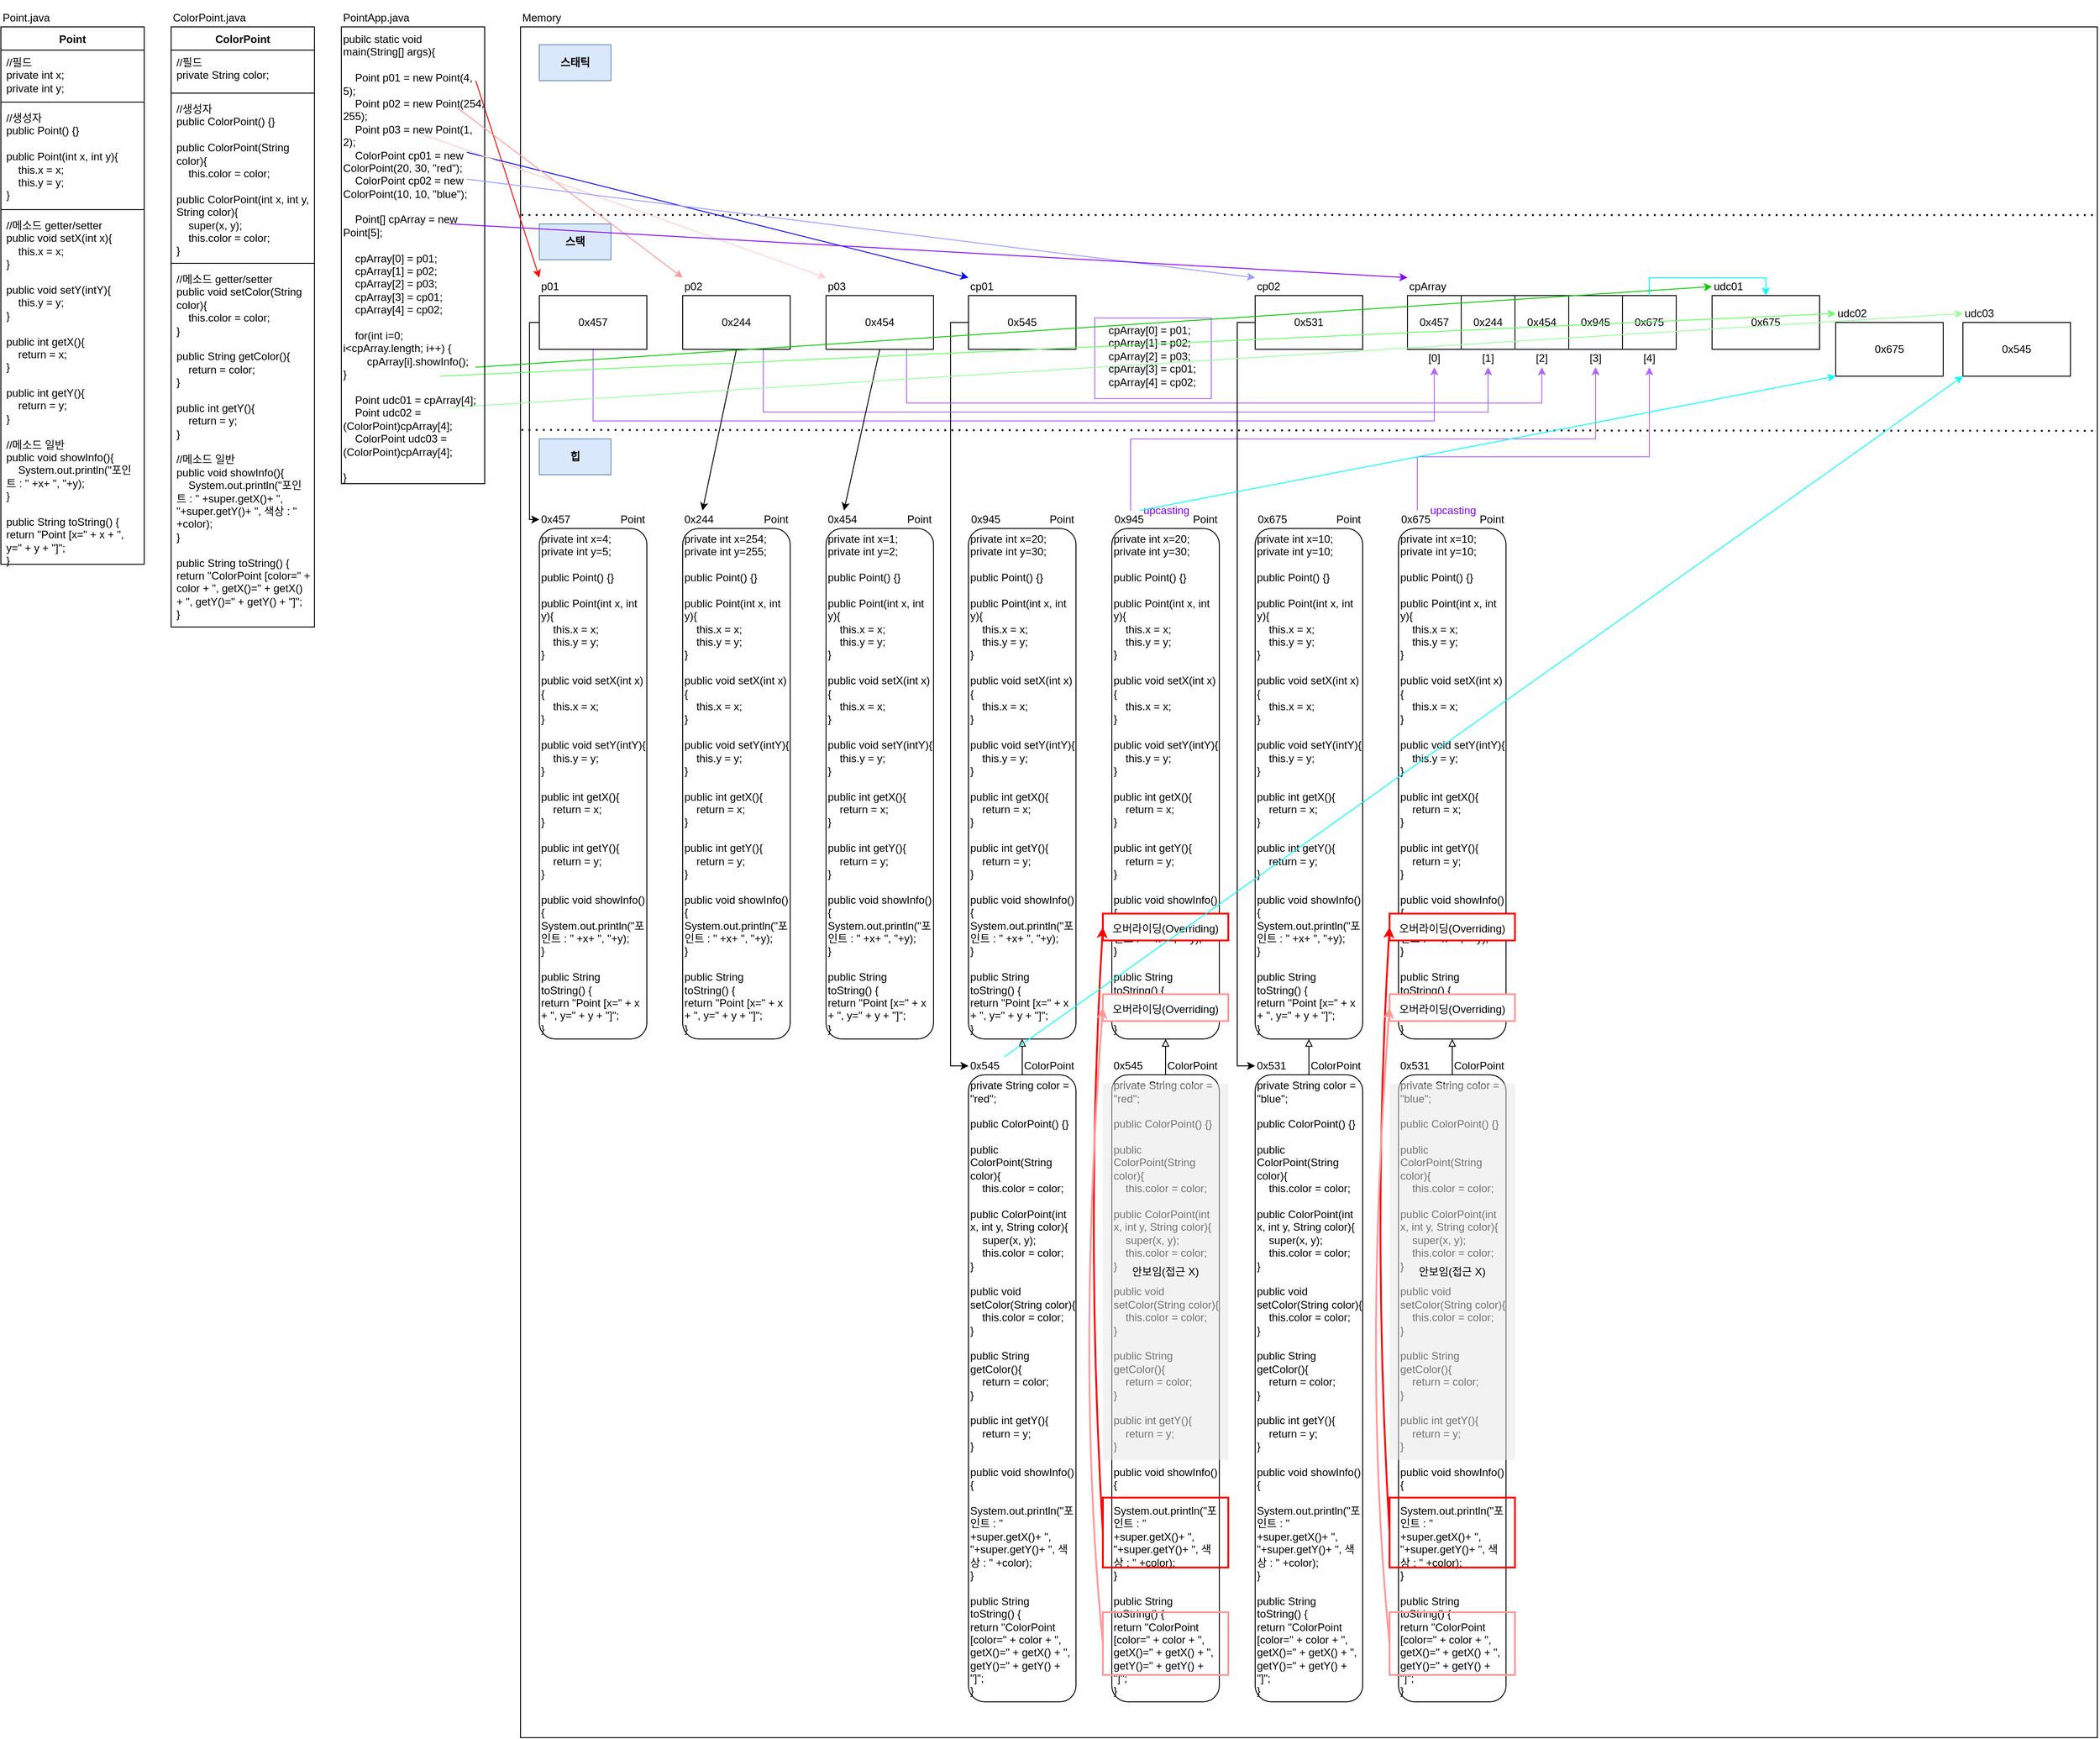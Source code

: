 <mxfile version="13.10.4" type="device"><diagram id="pLZZWW0aUDuCsE4-71IR" name="Page-1"><mxGraphModel dx="2370" dy="1228" grid="1" gridSize="10" guides="1" tooltips="1" connect="1" arrows="1" fold="1" page="1" pageScale="1" pageWidth="827" pageHeight="1169" math="0" shadow="0"><root><mxCell id="0"/><mxCell id="1" parent="0"/><mxCell id="l9yhmRWmv9dnVJRT0oK8-15" value="" style="group" parent="1" vertex="1" connectable="0"><mxGeometry x="210" y="40" width="160" height="690" as="geometry"/></mxCell><mxCell id="l9yhmRWmv9dnVJRT0oK8-8" value="ColorPoint" style="swimlane;fontStyle=1;align=center;verticalAlign=top;childLayout=stackLayout;horizontal=1;startSize=26;horizontalStack=0;resizeParent=1;resizeParentMax=0;resizeLast=0;collapsible=1;marginBottom=0;" parent="l9yhmRWmv9dnVJRT0oK8-15" vertex="1"><mxGeometry y="20" width="160" height="670" as="geometry"/></mxCell><mxCell id="l9yhmRWmv9dnVJRT0oK8-9" value="//필드&#10;private String color;&#10;" style="text;strokeColor=none;fillColor=none;align=left;verticalAlign=top;spacingLeft=4;spacingRight=4;overflow=hidden;rotatable=0;points=[[0,0.5],[1,0.5]];portConstraint=eastwest;whiteSpace=wrap;" parent="l9yhmRWmv9dnVJRT0oK8-8" vertex="1"><mxGeometry y="26" width="160" height="44" as="geometry"/></mxCell><mxCell id="l9yhmRWmv9dnVJRT0oK8-10" value="" style="line;strokeWidth=1;fillColor=none;align=left;verticalAlign=middle;spacingTop=-1;spacingLeft=3;spacingRight=3;rotatable=0;labelPosition=right;points=[];portConstraint=eastwest;" parent="l9yhmRWmv9dnVJRT0oK8-8" vertex="1"><mxGeometry y="70" width="160" height="8" as="geometry"/></mxCell><mxCell id="l9yhmRWmv9dnVJRT0oK8-11" value="//생성자&#10;public ColorPoint() {}&#10;&#10;public ColorPoint(String color){&#10;    this.color = color;&#10;&#10;public ColorPoint(int x, int y, String color){&#10;    super(x, y);&#10;    this.color = color;&#10;}&#10;" style="text;strokeColor=none;fillColor=none;align=left;verticalAlign=top;spacingLeft=4;spacingRight=4;overflow=hidden;rotatable=0;points=[[0,0.5],[1,0.5]];portConstraint=eastwest;labelBorderColor=none;whiteSpace=wrap;" parent="l9yhmRWmv9dnVJRT0oK8-8" vertex="1"><mxGeometry y="78" width="160" height="182" as="geometry"/></mxCell><mxCell id="l9yhmRWmv9dnVJRT0oK8-12" value="" style="line;strokeWidth=1;fillColor=none;align=left;verticalAlign=middle;spacingTop=-1;spacingLeft=3;spacingRight=3;rotatable=0;labelPosition=right;points=[];portConstraint=eastwest;" parent="l9yhmRWmv9dnVJRT0oK8-8" vertex="1"><mxGeometry y="260" width="160" height="8" as="geometry"/></mxCell><mxCell id="l9yhmRWmv9dnVJRT0oK8-13" value="//메소드 getter/setter&#10;public void setColor(String color){&#10;    this.color = color;&#10;}&#10;&#10;public String getColor(){&#10;    return = color;&#10;}&#10;&#10;public int getY(){&#10;    return = y;&#10;}&#10;&#10;//메소드 일반&#10;public void showInfo(){&#10;    System.out.println(&quot;포인트 : &quot; +super.getX()+ &quot;, &quot;+super.getY()+ &quot;, 색상 : &quot; +color);&#10;}&#10;&#10;public String toString() {&#10;return &quot;ColorPoint [color=&quot; + color + &quot;, getX()=&quot; + getX() + &quot;, getY()=&quot; + getY() + &quot;]&quot;;&#10;}" style="text;strokeColor=none;fillColor=none;align=left;verticalAlign=top;spacingLeft=4;spacingRight=4;overflow=hidden;rotatable=0;points=[[0,0.5],[1,0.5]];portConstraint=eastwest;whiteSpace=wrap;" parent="l9yhmRWmv9dnVJRT0oK8-8" vertex="1"><mxGeometry y="268" width="160" height="402" as="geometry"/></mxCell><mxCell id="l9yhmRWmv9dnVJRT0oK8-14" value="ColorPoint.java" style="text;html=1;strokeColor=none;fillColor=none;align=left;verticalAlign=middle;whiteSpace=wrap;rounded=0;" parent="l9yhmRWmv9dnVJRT0oK8-15" vertex="1"><mxGeometry width="160" height="20" as="geometry"/></mxCell><mxCell id="l9yhmRWmv9dnVJRT0oK8-16" value="" style="group" parent="1" vertex="1" connectable="0"><mxGeometry x="20" y="40" width="160" height="620" as="geometry"/></mxCell><mxCell id="l9yhmRWmv9dnVJRT0oK8-1" value="Point" style="swimlane;fontStyle=1;align=center;verticalAlign=top;childLayout=stackLayout;horizontal=1;startSize=26;horizontalStack=0;resizeParent=1;resizeParentMax=0;resizeLast=0;collapsible=1;marginBottom=0;" parent="l9yhmRWmv9dnVJRT0oK8-16" vertex="1"><mxGeometry y="20" width="160" height="600" as="geometry"/></mxCell><mxCell id="l9yhmRWmv9dnVJRT0oK8-2" value="//필드&#10;private int x;&#10;private int y;&#10;" style="text;strokeColor=none;fillColor=none;align=left;verticalAlign=top;spacingLeft=4;spacingRight=4;overflow=hidden;rotatable=0;points=[[0,0.5],[1,0.5]];portConstraint=eastwest;whiteSpace=wrap;" parent="l9yhmRWmv9dnVJRT0oK8-1" vertex="1"><mxGeometry y="26" width="160" height="54" as="geometry"/></mxCell><mxCell id="l9yhmRWmv9dnVJRT0oK8-3" value="" style="line;strokeWidth=1;fillColor=none;align=left;verticalAlign=middle;spacingTop=-1;spacingLeft=3;spacingRight=3;rotatable=0;labelPosition=right;points=[];portConstraint=eastwest;" parent="l9yhmRWmv9dnVJRT0oK8-1" vertex="1"><mxGeometry y="80" width="160" height="8" as="geometry"/></mxCell><mxCell id="l9yhmRWmv9dnVJRT0oK8-7" value="//생성자&#10;public Point() {}&#10;&#10;public Point(int x, int y){&#10;    this.x = x;&#10;    this.y = y;&#10;}&#10;" style="text;strokeColor=none;fillColor=none;align=left;verticalAlign=top;spacingLeft=4;spacingRight=4;overflow=hidden;rotatable=0;points=[[0,0.5],[1,0.5]];portConstraint=eastwest;whiteSpace=wrap;" parent="l9yhmRWmv9dnVJRT0oK8-1" vertex="1"><mxGeometry y="88" width="160" height="112" as="geometry"/></mxCell><mxCell id="l9yhmRWmv9dnVJRT0oK8-6" value="" style="line;strokeWidth=1;fillColor=none;align=left;verticalAlign=middle;spacingTop=-1;spacingLeft=3;spacingRight=3;rotatable=0;labelPosition=right;points=[];portConstraint=eastwest;" parent="l9yhmRWmv9dnVJRT0oK8-1" vertex="1"><mxGeometry y="200" width="160" height="8" as="geometry"/></mxCell><mxCell id="l9yhmRWmv9dnVJRT0oK8-4" value="//메소드 getter/setter&#10;public void setX(int x){&#10;    this.x = x;&#10;}&#10;&#10;public void setY(intY){&#10;    this.y = y;&#10;}&#10;&#10;public int getX(){&#10;    return = x;&#10;}&#10;&#10;public int getY(){&#10;    return = y;&#10;}&#10;&#10;//메소드 일반&#10;public void showInfo(){&#10;    System.out.println(&quot;포인트 : &quot; +x+ &quot;, &quot;+y);&#10;}&#10;&#10;public String toString() {&#10;&#9;&#9;return &quot;Point [x=&quot; + x + &quot;, y=&quot; + y + &quot;]&quot;;&#10;&#9;}" style="text;strokeColor=none;fillColor=none;align=left;verticalAlign=top;spacingLeft=4;spacingRight=4;overflow=hidden;rotatable=0;points=[[0,0.5],[1,0.5]];portConstraint=eastwest;whiteSpace=wrap;" parent="l9yhmRWmv9dnVJRT0oK8-1" vertex="1"><mxGeometry y="208" width="160" height="392" as="geometry"/></mxCell><mxCell id="l9yhmRWmv9dnVJRT0oK8-5" value="Point.java" style="text;html=1;strokeColor=none;fillColor=none;align=left;verticalAlign=middle;whiteSpace=wrap;rounded=0;" parent="l9yhmRWmv9dnVJRT0oK8-16" vertex="1"><mxGeometry width="160" height="20" as="geometry"/></mxCell><mxCell id="l9yhmRWmv9dnVJRT0oK8-36" value="" style="group;align=center;" parent="1" vertex="1" connectable="0"><mxGeometry x="600" y="30" width="1760" height="1940" as="geometry"/></mxCell><mxCell id="l9yhmRWmv9dnVJRT0oK8-24" value="" style="group;labelBorderColor=none;labelBackgroundColor=none;" parent="l9yhmRWmv9dnVJRT0oK8-36" vertex="1" connectable="0"><mxGeometry y="30" width="1760" height="1910" as="geometry"/></mxCell><mxCell id="l9yhmRWmv9dnVJRT0oK8-26" value="" style="rounded=0;whiteSpace=wrap;html=1;labelBackgroundColor=none;align=center;fillColor=none;labelBorderColor=none;" parent="l9yhmRWmv9dnVJRT0oK8-24" vertex="1"><mxGeometry width="1760" height="1910" as="geometry"/></mxCell><mxCell id="l9yhmRWmv9dnVJRT0oK8-17" value="스태틱" style="rounded=0;whiteSpace=wrap;html=1;align=center;fillColor=#dae8fc;strokeColor=#6c8ebf;fontStyle=1;labelBackgroundColor=none;labelBorderColor=none;" parent="l9yhmRWmv9dnVJRT0oK8-24" vertex="1"><mxGeometry x="21" y="20" width="80" height="40" as="geometry"/></mxCell><mxCell id="l9yhmRWmv9dnVJRT0oK8-18" value="스택" style="rounded=0;whiteSpace=wrap;html=1;align=center;fillColor=#dae8fc;strokeColor=#6c8ebf;fontStyle=1;labelBackgroundColor=none;labelBorderColor=none;" parent="l9yhmRWmv9dnVJRT0oK8-24" vertex="1"><mxGeometry x="21" y="220" width="80" height="40" as="geometry"/></mxCell><mxCell id="l9yhmRWmv9dnVJRT0oK8-19" value="힙" style="rounded=0;whiteSpace=wrap;html=1;align=center;fillColor=#dae8fc;strokeColor=#6c8ebf;fontStyle=1;labelBackgroundColor=none;labelBorderColor=none;" parent="l9yhmRWmv9dnVJRT0oK8-24" vertex="1"><mxGeometry x="21" y="460" width="80" height="40" as="geometry"/></mxCell><mxCell id="l9yhmRWmv9dnVJRT0oK8-21" value="" style="endArrow=none;dashed=1;html=1;dashPattern=1 3;strokeWidth=2;labelBackgroundColor=none;labelBorderColor=none;entryX=1;entryY=0.11;entryDx=0;entryDy=0;entryPerimeter=0;" parent="l9yhmRWmv9dnVJRT0oK8-24" edge="1" target="l9yhmRWmv9dnVJRT0oK8-26"><mxGeometry width="50" height="50" relative="1" as="geometry"><mxPoint x="1" y="210" as="sourcePoint"/><mxPoint x="720" y="210" as="targetPoint"/></mxGeometry></mxCell><mxCell id="l9yhmRWmv9dnVJRT0oK8-22" value="" style="endArrow=none;dashed=1;html=1;dashPattern=1 3;strokeWidth=2;labelBackgroundColor=none;labelBorderColor=none;" parent="l9yhmRWmv9dnVJRT0oK8-24" edge="1"><mxGeometry width="50" height="50" relative="1" as="geometry"><mxPoint x="1" y="450" as="sourcePoint"/><mxPoint x="1760" y="451" as="targetPoint"/></mxGeometry></mxCell><mxCell id="l9yhmRWmv9dnVJRT0oK8-56" style="edgeStyle=orthogonalEdgeStyle;rounded=0;orthogonalLoop=1;jettySize=auto;html=1;exitX=0;exitY=0.5;exitDx=0;exitDy=0;entryX=0;entryY=0.5;entryDx=0;entryDy=0;labelBackgroundColor=none;" parent="l9yhmRWmv9dnVJRT0oK8-24" source="l9yhmRWmv9dnVJRT0oK8-49" target="l9yhmRWmv9dnVJRT0oK8-52" edge="1"><mxGeometry relative="1" as="geometry"><Array as="points"><mxPoint x="10" y="330"/><mxPoint x="10" y="550"/></Array></mxGeometry></mxCell><mxCell id="X_0X6FRDIdpAEBaljCWw-309" style="edgeStyle=orthogonalEdgeStyle;rounded=0;orthogonalLoop=1;jettySize=auto;html=1;exitX=0.5;exitY=1;exitDx=0;exitDy=0;entryX=0.5;entryY=1;entryDx=0;entryDy=0;endArrow=classic;endFill=1;strokeWidth=1;strokeColor=#B266FF;" edge="1" parent="l9yhmRWmv9dnVJRT0oK8-24" source="l9yhmRWmv9dnVJRT0oK8-49" target="X_0X6FRDIdpAEBaljCWw-156"><mxGeometry relative="1" as="geometry"><Array as="points"><mxPoint x="81" y="440"/><mxPoint x="1020" y="440"/></Array></mxGeometry></mxCell><mxCell id="l9yhmRWmv9dnVJRT0oK8-49" value="0x457" style="rounded=0;whiteSpace=wrap;html=1;labelBackgroundColor=none;fillColor=none;align=center;" parent="l9yhmRWmv9dnVJRT0oK8-24" vertex="1"><mxGeometry x="21" y="300" width="120" height="60" as="geometry"/></mxCell><mxCell id="l9yhmRWmv9dnVJRT0oK8-50" value="p01" style="text;html=1;strokeColor=none;fillColor=none;align=left;verticalAlign=middle;whiteSpace=wrap;rounded=0;labelBackgroundColor=none;" parent="l9yhmRWmv9dnVJRT0oK8-24" vertex="1"><mxGeometry x="21" y="280" width="40" height="20" as="geometry"/></mxCell><mxCell id="l9yhmRWmv9dnVJRT0oK8-51" value="" style="endArrow=classic;html=1;labelBackgroundColor=none;entryX=0;entryY=0;entryDx=0;entryDy=0;strokeColor=#FF0000;" parent="l9yhmRWmv9dnVJRT0oK8-24" target="l9yhmRWmv9dnVJRT0oK8-50" edge="1"><mxGeometry width="50" height="50" relative="1" as="geometry"><mxPoint x="-50" y="60" as="sourcePoint"/><mxPoint x="110" y="270" as="targetPoint"/></mxGeometry></mxCell><mxCell id="X_0X6FRDIdpAEBaljCWw-139" style="edgeStyle=orthogonalEdgeStyle;rounded=0;orthogonalLoop=1;jettySize=auto;html=1;entryX=0;entryY=0.5;entryDx=0;entryDy=0;" edge="1" parent="l9yhmRWmv9dnVJRT0oK8-24" source="l9yhmRWmv9dnVJRT0oK8-57" target="l9yhmRWmv9dnVJRT0oK8-61"><mxGeometry relative="1" as="geometry"><Array as="points"><mxPoint x="480" y="330"/><mxPoint x="480" y="1160"/></Array></mxGeometry></mxCell><mxCell id="l9yhmRWmv9dnVJRT0oK8-57" value="0x545" style="rounded=0;whiteSpace=wrap;html=1;labelBackgroundColor=none;fillColor=none;align=center;" parent="l9yhmRWmv9dnVJRT0oK8-24" vertex="1"><mxGeometry x="500" y="300" width="120" height="60" as="geometry"/></mxCell><mxCell id="l9yhmRWmv9dnVJRT0oK8-59" value="cp01" style="text;html=1;strokeColor=none;fillColor=none;align=left;verticalAlign=middle;whiteSpace=wrap;rounded=0;labelBackgroundColor=none;" parent="l9yhmRWmv9dnVJRT0oK8-24" vertex="1"><mxGeometry x="500" y="280" width="40" height="20" as="geometry"/></mxCell><mxCell id="l9yhmRWmv9dnVJRT0oK8-63" value="" style="group" parent="l9yhmRWmv9dnVJRT0oK8-24" vertex="1" connectable="0"><mxGeometry x="21" y="540" width="120" height="590" as="geometry"/></mxCell><mxCell id="l9yhmRWmv9dnVJRT0oK8-76" value="" style="group" parent="l9yhmRWmv9dnVJRT0oK8-63" vertex="1" connectable="0"><mxGeometry width="120" height="590" as="geometry"/></mxCell><mxCell id="l9yhmRWmv9dnVJRT0oK8-48" value="private&amp;nbsp;int x=4;&lt;br style=&quot;padding: 0px ; margin: 0px&quot;&gt;private&amp;nbsp;int y=5;&lt;br&gt;&lt;br style=&quot;padding: 0px ; margin: 0px&quot;&gt;public Point() {}&lt;br style=&quot;padding: 0px ; margin: 0px&quot;&gt;&lt;br style=&quot;padding: 0px ; margin: 0px&quot;&gt;public Point(int x, int y){&lt;br style=&quot;padding: 0px ; margin: 0px&quot;&gt;&amp;nbsp; &amp;nbsp; this.x = x;&lt;br style=&quot;padding: 0px ; margin: 0px&quot;&gt;&amp;nbsp; &amp;nbsp; this.y = y;&lt;br style=&quot;padding: 0px ; margin: 0px&quot;&gt;}&lt;div style=&quot;padding: 0px ; margin: 0px&quot;&gt;&lt;br&gt;&lt;/div&gt;&lt;div style=&quot;padding: 0px ; margin: 0px&quot;&gt;public void setX(int x){&lt;br style=&quot;padding: 0px ; margin: 0px&quot;&gt;&amp;nbsp; &amp;nbsp; this.x = x;&lt;br style=&quot;padding: 0px ; margin: 0px&quot;&gt;}&lt;br style=&quot;padding: 0px ; margin: 0px&quot;&gt;&lt;br style=&quot;padding: 0px ; margin: 0px&quot;&gt;public void setY(intY){&lt;br style=&quot;padding: 0px ; margin: 0px&quot;&gt;&amp;nbsp; &amp;nbsp; this.y = y;&lt;br style=&quot;padding: 0px ; margin: 0px&quot;&gt;}&lt;br style=&quot;padding: 0px ; margin: 0px&quot;&gt;&lt;br style=&quot;padding: 0px ; margin: 0px&quot;&gt;public int getX(){&lt;br style=&quot;padding: 0px ; margin: 0px&quot;&gt;&amp;nbsp; &amp;nbsp; return = x;&lt;br style=&quot;padding: 0px ; margin: 0px&quot;&gt;}&lt;br style=&quot;padding: 0px ; margin: 0px&quot;&gt;&lt;br style=&quot;padding: 0px ; margin: 0px&quot;&gt;public int getY(){&lt;br style=&quot;padding: 0px ; margin: 0px&quot;&gt;&amp;nbsp; &amp;nbsp; return = y;&lt;br style=&quot;padding: 0px ; margin: 0px&quot;&gt;}&lt;br style=&quot;padding: 0px ; margin: 0px&quot;&gt;&lt;br&gt;&lt;/div&gt;&lt;div style=&quot;padding: 0px ; margin: 0px&quot;&gt;public void showInfo(){&lt;br style=&quot;padding: 0px ; margin: 0px&quot;&gt;System.out.println(&quot;포인트 : &quot; +x+ &quot;, &quot;+y);&lt;/div&gt;&lt;div style=&quot;padding: 0px ; margin: 0px&quot;&gt;}&lt;br style=&quot;padding: 0px ; margin: 0px&quot;&gt;&lt;br style=&quot;padding: 0px ; margin: 0px&quot;&gt;public String toString() {&lt;br style=&quot;padding: 0px ; margin: 0px&quot;&gt;return &quot;Point [x=&quot; + x + &quot;, y=&quot; + y + &quot;]&quot;;&lt;br style=&quot;padding: 0px ; margin: 0px&quot;&gt;}&lt;/div&gt;" style="rounded=1;whiteSpace=wrap;html=1;labelBackgroundColor=none;fillColor=none;align=left;" parent="l9yhmRWmv9dnVJRT0oK8-76" vertex="1"><mxGeometry y="20" width="120" height="570" as="geometry"/></mxCell><mxCell id="l9yhmRWmv9dnVJRT0oK8-52" value="0x457" style="text;html=1;strokeColor=none;fillColor=none;align=left;verticalAlign=middle;whiteSpace=wrap;rounded=0;labelBackgroundColor=none;" parent="l9yhmRWmv9dnVJRT0oK8-76" vertex="1"><mxGeometry width="40" height="20" as="geometry"/></mxCell><mxCell id="l9yhmRWmv9dnVJRT0oK8-53" value="Point" style="text;html=1;strokeColor=none;fillColor=none;align=right;verticalAlign=middle;whiteSpace=wrap;rounded=0;labelBackgroundColor=none;" parent="l9yhmRWmv9dnVJRT0oK8-76" vertex="1"><mxGeometry x="80" width="40" height="20" as="geometry"/></mxCell><mxCell id="X_0X6FRDIdpAEBaljCWw-310" style="edgeStyle=orthogonalEdgeStyle;rounded=0;orthogonalLoop=1;jettySize=auto;html=1;exitX=0.75;exitY=1;exitDx=0;exitDy=0;entryX=0.5;entryY=1;entryDx=0;entryDy=0;endArrow=classic;endFill=1;strokeWidth=1;strokeColor=#B266FF;" edge="1" parent="l9yhmRWmv9dnVJRT0oK8-24" source="X_0X6FRDIdpAEBaljCWw-3" target="X_0X6FRDIdpAEBaljCWw-157"><mxGeometry relative="1" as="geometry"><Array as="points"><mxPoint x="271" y="430"/><mxPoint x="1080" y="430"/></Array></mxGeometry></mxCell><mxCell id="X_0X6FRDIdpAEBaljCWw-3" value="0x244" style="rounded=0;whiteSpace=wrap;html=1;labelBackgroundColor=none;fillColor=none;align=center;" vertex="1" parent="l9yhmRWmv9dnVJRT0oK8-24"><mxGeometry x="181" y="300" width="120" height="60" as="geometry"/></mxCell><mxCell id="X_0X6FRDIdpAEBaljCWw-311" style="edgeStyle=orthogonalEdgeStyle;rounded=0;orthogonalLoop=1;jettySize=auto;html=1;exitX=0.75;exitY=1;exitDx=0;exitDy=0;entryX=0.5;entryY=1;entryDx=0;entryDy=0;endArrow=classic;endFill=1;strokeWidth=1;strokeColor=#B266FF;" edge="1" parent="l9yhmRWmv9dnVJRT0oK8-24" source="X_0X6FRDIdpAEBaljCWw-11" target="X_0X6FRDIdpAEBaljCWw-158"><mxGeometry relative="1" as="geometry"><Array as="points"><mxPoint x="431" y="420"/><mxPoint x="1140" y="420"/></Array></mxGeometry></mxCell><mxCell id="X_0X6FRDIdpAEBaljCWw-11" value="0x454" style="rounded=0;whiteSpace=wrap;html=1;labelBackgroundColor=none;fillColor=none;align=center;" vertex="1" parent="l9yhmRWmv9dnVJRT0oK8-24"><mxGeometry x="341" y="300" width="120" height="60" as="geometry"/></mxCell><mxCell id="X_0X6FRDIdpAEBaljCWw-17" value="" style="endArrow=classic;html=1;exitX=0.5;exitY=1;exitDx=0;exitDy=0;" edge="1" parent="l9yhmRWmv9dnVJRT0oK8-24" source="X_0X6FRDIdpAEBaljCWw-3" target="X_0X6FRDIdpAEBaljCWw-7"><mxGeometry width="50" height="50" relative="1" as="geometry"><mxPoint x="390" y="370" as="sourcePoint"/><mxPoint x="440" y="320" as="targetPoint"/></mxGeometry></mxCell><mxCell id="X_0X6FRDIdpAEBaljCWw-18" value="" style="endArrow=classic;html=1;exitX=0.5;exitY=1;exitDx=0;exitDy=0;entryX=0.5;entryY=0;entryDx=0;entryDy=0;" edge="1" parent="l9yhmRWmv9dnVJRT0oK8-24" source="X_0X6FRDIdpAEBaljCWw-11" target="X_0X6FRDIdpAEBaljCWw-15"><mxGeometry width="50" height="50" relative="1" as="geometry"><mxPoint x="390" y="370" as="sourcePoint"/><mxPoint x="440" y="320" as="targetPoint"/></mxGeometry></mxCell><mxCell id="X_0X6FRDIdpAEBaljCWw-19" value="p02" style="text;html=1;strokeColor=none;fillColor=none;align=left;verticalAlign=middle;whiteSpace=wrap;rounded=0;labelBackgroundColor=none;" vertex="1" parent="l9yhmRWmv9dnVJRT0oK8-24"><mxGeometry x="181" y="280" width="40" height="20" as="geometry"/></mxCell><mxCell id="X_0X6FRDIdpAEBaljCWw-20" value="p03" style="text;html=1;strokeColor=none;fillColor=none;align=left;verticalAlign=middle;whiteSpace=wrap;rounded=0;labelBackgroundColor=none;" vertex="1" parent="l9yhmRWmv9dnVJRT0oK8-24"><mxGeometry x="341" y="280" width="40" height="20" as="geometry"/></mxCell><mxCell id="X_0X6FRDIdpAEBaljCWw-23" value="" style="group" vertex="1" connectable="0" parent="l9yhmRWmv9dnVJRT0oK8-24"><mxGeometry x="181" y="540" width="120" height="590" as="geometry"/></mxCell><mxCell id="X_0X6FRDIdpAEBaljCWw-4" value="" style="group" vertex="1" connectable="0" parent="X_0X6FRDIdpAEBaljCWw-23"><mxGeometry width="120" height="590" as="geometry"/></mxCell><mxCell id="X_0X6FRDIdpAEBaljCWw-5" value="" style="group" vertex="1" connectable="0" parent="X_0X6FRDIdpAEBaljCWw-4"><mxGeometry width="120" height="590" as="geometry"/></mxCell><mxCell id="X_0X6FRDIdpAEBaljCWw-7" value="0x244" style="text;html=1;strokeColor=none;fillColor=none;align=left;verticalAlign=middle;whiteSpace=wrap;rounded=0;labelBackgroundColor=none;" vertex="1" parent="X_0X6FRDIdpAEBaljCWw-5"><mxGeometry width="40" height="20" as="geometry"/></mxCell><mxCell id="X_0X6FRDIdpAEBaljCWw-8" value="Point" style="text;html=1;strokeColor=none;fillColor=none;align=right;verticalAlign=middle;whiteSpace=wrap;rounded=0;labelBackgroundColor=none;" vertex="1" parent="X_0X6FRDIdpAEBaljCWw-5"><mxGeometry x="80" width="40" height="20" as="geometry"/></mxCell><mxCell id="X_0X6FRDIdpAEBaljCWw-21" value="private&amp;nbsp;int x=254;&lt;br style=&quot;padding: 0px ; margin: 0px&quot;&gt;private&amp;nbsp;int y=255;&lt;br&gt;&lt;br style=&quot;padding: 0px ; margin: 0px&quot;&gt;public Point() {}&lt;br style=&quot;padding: 0px ; margin: 0px&quot;&gt;&lt;br style=&quot;padding: 0px ; margin: 0px&quot;&gt;public Point(int x, int y){&lt;br style=&quot;padding: 0px ; margin: 0px&quot;&gt;&amp;nbsp; &amp;nbsp; this.x = x;&lt;br style=&quot;padding: 0px ; margin: 0px&quot;&gt;&amp;nbsp; &amp;nbsp; this.y = y;&lt;br style=&quot;padding: 0px ; margin: 0px&quot;&gt;}&lt;div style=&quot;padding: 0px ; margin: 0px&quot;&gt;&lt;br&gt;&lt;/div&gt;&lt;div style=&quot;padding: 0px ; margin: 0px&quot;&gt;public void setX(int x){&lt;br style=&quot;padding: 0px ; margin: 0px&quot;&gt;&amp;nbsp; &amp;nbsp; this.x = x;&lt;br style=&quot;padding: 0px ; margin: 0px&quot;&gt;}&lt;br style=&quot;padding: 0px ; margin: 0px&quot;&gt;&lt;br style=&quot;padding: 0px ; margin: 0px&quot;&gt;public void setY(intY){&lt;br style=&quot;padding: 0px ; margin: 0px&quot;&gt;&amp;nbsp; &amp;nbsp; this.y = y;&lt;br style=&quot;padding: 0px ; margin: 0px&quot;&gt;}&lt;br style=&quot;padding: 0px ; margin: 0px&quot;&gt;&lt;br style=&quot;padding: 0px ; margin: 0px&quot;&gt;public int getX(){&lt;br style=&quot;padding: 0px ; margin: 0px&quot;&gt;&amp;nbsp; &amp;nbsp; return = x;&lt;br style=&quot;padding: 0px ; margin: 0px&quot;&gt;}&lt;br style=&quot;padding: 0px ; margin: 0px&quot;&gt;&lt;br style=&quot;padding: 0px ; margin: 0px&quot;&gt;public int getY(){&lt;br style=&quot;padding: 0px ; margin: 0px&quot;&gt;&amp;nbsp; &amp;nbsp; return = y;&lt;br style=&quot;padding: 0px ; margin: 0px&quot;&gt;}&lt;br style=&quot;padding: 0px ; margin: 0px&quot;&gt;&lt;br&gt;&lt;/div&gt;&lt;div style=&quot;padding: 0px ; margin: 0px&quot;&gt;public void showInfo(){&lt;br style=&quot;padding: 0px ; margin: 0px&quot;&gt;System.out.println(&quot;포인트 : &quot; +x+ &quot;, &quot;+y);&lt;/div&gt;&lt;div style=&quot;padding: 0px ; margin: 0px&quot;&gt;}&lt;br style=&quot;padding: 0px ; margin: 0px&quot;&gt;&lt;br style=&quot;padding: 0px ; margin: 0px&quot;&gt;public String toString() {&lt;br style=&quot;padding: 0px ; margin: 0px&quot;&gt;return &quot;Point [x=&quot; + x + &quot;, y=&quot; + y + &quot;]&quot;;&lt;br style=&quot;padding: 0px ; margin: 0px&quot;&gt;}&lt;/div&gt;" style="rounded=1;whiteSpace=wrap;html=1;labelBackgroundColor=none;fillColor=none;align=left;" vertex="1" parent="X_0X6FRDIdpAEBaljCWw-23"><mxGeometry y="20" width="120" height="570" as="geometry"/></mxCell><mxCell id="X_0X6FRDIdpAEBaljCWw-24" value="" style="group" vertex="1" connectable="0" parent="l9yhmRWmv9dnVJRT0oK8-24"><mxGeometry x="341" y="540" width="120" height="590" as="geometry"/></mxCell><mxCell id="X_0X6FRDIdpAEBaljCWw-12" value="" style="group" vertex="1" connectable="0" parent="X_0X6FRDIdpAEBaljCWw-24"><mxGeometry width="120" height="590" as="geometry"/></mxCell><mxCell id="X_0X6FRDIdpAEBaljCWw-13" value="" style="group" vertex="1" connectable="0" parent="X_0X6FRDIdpAEBaljCWw-12"><mxGeometry width="120" height="590" as="geometry"/></mxCell><mxCell id="X_0X6FRDIdpAEBaljCWw-15" value="0x454" style="text;html=1;strokeColor=none;fillColor=none;align=left;verticalAlign=middle;whiteSpace=wrap;rounded=0;labelBackgroundColor=none;" vertex="1" parent="X_0X6FRDIdpAEBaljCWw-13"><mxGeometry width="40" height="20" as="geometry"/></mxCell><mxCell id="X_0X6FRDIdpAEBaljCWw-16" value="Point" style="text;html=1;strokeColor=none;fillColor=none;align=right;verticalAlign=middle;whiteSpace=wrap;rounded=0;labelBackgroundColor=none;" vertex="1" parent="X_0X6FRDIdpAEBaljCWw-13"><mxGeometry x="80" width="40" height="20" as="geometry"/></mxCell><mxCell id="X_0X6FRDIdpAEBaljCWw-22" value="private&amp;nbsp;int x=1;&lt;br style=&quot;padding: 0px ; margin: 0px&quot;&gt;private&amp;nbsp;int y=2;&lt;br&gt;&lt;br style=&quot;padding: 0px ; margin: 0px&quot;&gt;public Point() {}&lt;br style=&quot;padding: 0px ; margin: 0px&quot;&gt;&lt;br style=&quot;padding: 0px ; margin: 0px&quot;&gt;public Point(int x, int y){&lt;br style=&quot;padding: 0px ; margin: 0px&quot;&gt;&amp;nbsp; &amp;nbsp; this.x = x;&lt;br style=&quot;padding: 0px ; margin: 0px&quot;&gt;&amp;nbsp; &amp;nbsp; this.y = y;&lt;br style=&quot;padding: 0px ; margin: 0px&quot;&gt;}&lt;div style=&quot;padding: 0px ; margin: 0px&quot;&gt;&lt;br&gt;&lt;/div&gt;&lt;div style=&quot;padding: 0px ; margin: 0px&quot;&gt;public void setX(int x){&lt;br style=&quot;padding: 0px ; margin: 0px&quot;&gt;&amp;nbsp; &amp;nbsp; this.x = x;&lt;br style=&quot;padding: 0px ; margin: 0px&quot;&gt;}&lt;br style=&quot;padding: 0px ; margin: 0px&quot;&gt;&lt;br style=&quot;padding: 0px ; margin: 0px&quot;&gt;public void setY(intY){&lt;br style=&quot;padding: 0px ; margin: 0px&quot;&gt;&amp;nbsp; &amp;nbsp; this.y = y;&lt;br style=&quot;padding: 0px ; margin: 0px&quot;&gt;}&lt;br style=&quot;padding: 0px ; margin: 0px&quot;&gt;&lt;br style=&quot;padding: 0px ; margin: 0px&quot;&gt;public int getX(){&lt;br style=&quot;padding: 0px ; margin: 0px&quot;&gt;&amp;nbsp; &amp;nbsp; return = x;&lt;br style=&quot;padding: 0px ; margin: 0px&quot;&gt;}&lt;br style=&quot;padding: 0px ; margin: 0px&quot;&gt;&lt;br style=&quot;padding: 0px ; margin: 0px&quot;&gt;public int getY(){&lt;br style=&quot;padding: 0px ; margin: 0px&quot;&gt;&amp;nbsp; &amp;nbsp; return = y;&lt;br style=&quot;padding: 0px ; margin: 0px&quot;&gt;}&lt;br style=&quot;padding: 0px ; margin: 0px&quot;&gt;&lt;br&gt;&lt;/div&gt;&lt;div style=&quot;padding: 0px ; margin: 0px&quot;&gt;public void showInfo(){&lt;br style=&quot;padding: 0px ; margin: 0px&quot;&gt;System.out.println(&quot;포인트 : &quot; +x+ &quot;, &quot;+y);&lt;/div&gt;&lt;div style=&quot;padding: 0px ; margin: 0px&quot;&gt;}&lt;br style=&quot;padding: 0px ; margin: 0px&quot;&gt;&lt;br style=&quot;padding: 0px ; margin: 0px&quot;&gt;public String toString() {&lt;br style=&quot;padding: 0px ; margin: 0px&quot;&gt;return &quot;Point [x=&quot; + x + &quot;, y=&quot; + y + &quot;]&quot;;&lt;br style=&quot;padding: 0px ; margin: 0px&quot;&gt;}&lt;/div&gt;" style="rounded=1;whiteSpace=wrap;html=1;labelBackgroundColor=none;fillColor=none;align=left;" vertex="1" parent="X_0X6FRDIdpAEBaljCWw-24"><mxGeometry y="20" width="120" height="570" as="geometry"/></mxCell><mxCell id="l9yhmRWmv9dnVJRT0oK8-75" value="Point" style="text;html=1;strokeColor=none;fillColor=none;align=right;verticalAlign=middle;whiteSpace=wrap;rounded=0;labelBackgroundColor=none;" parent="l9yhmRWmv9dnVJRT0oK8-24" vertex="1"><mxGeometry x="580" y="540" width="40" height="20" as="geometry"/></mxCell><mxCell id="l9yhmRWmv9dnVJRT0oK8-74" value="private&amp;nbsp;int x=20;&lt;br style=&quot;padding: 0px ; margin: 0px&quot;&gt;private&amp;nbsp;int y=30;&lt;br&gt;&lt;br style=&quot;padding: 0px ; margin: 0px&quot;&gt;public Point() {}&lt;br style=&quot;padding: 0px ; margin: 0px&quot;&gt;&lt;br style=&quot;padding: 0px ; margin: 0px&quot;&gt;public Point(int x, int y){&lt;br style=&quot;padding: 0px ; margin: 0px&quot;&gt;&amp;nbsp; &amp;nbsp; this.x = x;&lt;br style=&quot;padding: 0px ; margin: 0px&quot;&gt;&amp;nbsp; &amp;nbsp; this.y = y;&lt;br style=&quot;padding: 0px ; margin: 0px&quot;&gt;}&lt;div style=&quot;padding: 0px ; margin: 0px&quot;&gt;&lt;br&gt;&lt;/div&gt;&lt;div style=&quot;padding: 0px ; margin: 0px&quot;&gt;public void setX(int x){&lt;br style=&quot;padding: 0px ; margin: 0px&quot;&gt;&amp;nbsp; &amp;nbsp; this.x = x;&lt;br style=&quot;padding: 0px ; margin: 0px&quot;&gt;}&lt;br style=&quot;padding: 0px ; margin: 0px&quot;&gt;&lt;br style=&quot;padding: 0px ; margin: 0px&quot;&gt;public void setY(intY){&lt;br style=&quot;padding: 0px ; margin: 0px&quot;&gt;&amp;nbsp; &amp;nbsp; this.y = y;&lt;br style=&quot;padding: 0px ; margin: 0px&quot;&gt;}&lt;br style=&quot;padding: 0px ; margin: 0px&quot;&gt;&lt;br style=&quot;padding: 0px ; margin: 0px&quot;&gt;public int getX(){&lt;br style=&quot;padding: 0px ; margin: 0px&quot;&gt;&amp;nbsp; &amp;nbsp; return = x;&lt;br style=&quot;padding: 0px ; margin: 0px&quot;&gt;}&lt;br style=&quot;padding: 0px ; margin: 0px&quot;&gt;&lt;br style=&quot;padding: 0px ; margin: 0px&quot;&gt;public int getY(){&lt;br style=&quot;padding: 0px ; margin: 0px&quot;&gt;&amp;nbsp; &amp;nbsp; return = y;&lt;br style=&quot;padding: 0px ; margin: 0px&quot;&gt;}&lt;br style=&quot;padding: 0px ; margin: 0px&quot;&gt;&lt;br&gt;&lt;/div&gt;&lt;div style=&quot;padding: 0px ; margin: 0px&quot;&gt;public void showInfo(){&lt;br style=&quot;padding: 0px ; margin: 0px&quot;&gt;System.out.println(&quot;포인트 : &quot; +x+ &quot;, &quot;+y);&lt;/div&gt;&lt;div style=&quot;padding: 0px ; margin: 0px&quot;&gt;}&lt;br style=&quot;padding: 0px ; margin: 0px&quot;&gt;&lt;br style=&quot;padding: 0px ; margin: 0px&quot;&gt;public String toString() {&lt;br style=&quot;padding: 0px ; margin: 0px&quot;&gt;return &quot;Point [x=&quot; + x + &quot;, y=&quot; + y + &quot;]&quot;;&lt;br style=&quot;padding: 0px ; margin: 0px&quot;&gt;}&lt;/div&gt;" style="rounded=1;whiteSpace=wrap;html=1;labelBackgroundColor=none;fillColor=none;align=left;" parent="l9yhmRWmv9dnVJRT0oK8-24" vertex="1"><mxGeometry x="500" y="560" width="120" height="570" as="geometry"/></mxCell><mxCell id="X_0X6FRDIdpAEBaljCWw-25" value="0x945" style="text;html=1;strokeColor=none;fillColor=none;align=left;verticalAlign=middle;whiteSpace=wrap;rounded=0;labelBackgroundColor=none;" vertex="1" parent="l9yhmRWmv9dnVJRT0oK8-24"><mxGeometry x="501" y="540" width="40" height="20" as="geometry"/></mxCell><mxCell id="l9yhmRWmv9dnVJRT0oK8-62" value="ColorPoint" style="text;html=1;strokeColor=none;fillColor=none;align=right;verticalAlign=middle;whiteSpace=wrap;rounded=0;labelBackgroundColor=none;" parent="l9yhmRWmv9dnVJRT0oK8-24" vertex="1"><mxGeometry x="560" y="1150" width="60" height="20" as="geometry"/></mxCell><mxCell id="X_0X6FRDIdpAEBaljCWw-136" style="edgeStyle=orthogonalEdgeStyle;rounded=0;orthogonalLoop=1;jettySize=auto;html=1;entryX=0.5;entryY=1;entryDx=0;entryDy=0;endArrow=block;endFill=0;" edge="1" parent="l9yhmRWmv9dnVJRT0oK8-24" source="l9yhmRWmv9dnVJRT0oK8-60" target="l9yhmRWmv9dnVJRT0oK8-74"><mxGeometry relative="1" as="geometry"/></mxCell><mxCell id="l9yhmRWmv9dnVJRT0oK8-60" value="private String color = &quot;red&quot;;&lt;div style=&quot;padding: 0px ; margin: 0px&quot;&gt;&lt;br style=&quot;padding: 0px ; margin: 0px&quot;&gt;public ColorPoint() {}&lt;br style=&quot;padding: 0px ; margin: 0px&quot;&gt;&lt;br style=&quot;padding: 0px ; margin: 0px&quot;&gt;public ColorPoint(String color){&lt;br style=&quot;padding: 0px ; margin: 0px&quot;&gt;&amp;nbsp; &amp;nbsp; this.color = color;&lt;br style=&quot;padding: 0px ; margin: 0px&quot;&gt;&lt;br style=&quot;padding: 0px ; margin: 0px&quot;&gt;public ColorPoint(int x, int y, String color){&lt;br style=&quot;padding: 0px ; margin: 0px&quot;&gt;&amp;nbsp; &amp;nbsp; super(x, y);&lt;br style=&quot;padding: 0px ; margin: 0px&quot;&gt;&amp;nbsp; &amp;nbsp; this.color = color;&lt;br style=&quot;padding: 0px ; margin: 0px&quot;&gt;}&lt;div style=&quot;padding: 0px ; margin: 0px&quot;&gt;&lt;br style=&quot;padding: 0px ; margin: 0px&quot;&gt;public void setColor(String color){&lt;br style=&quot;padding: 0px ; margin: 0px&quot;&gt;&amp;nbsp; &amp;nbsp; this.color = color;&lt;br style=&quot;padding: 0px ; margin: 0px&quot;&gt;}&lt;br style=&quot;padding: 0px ; margin: 0px&quot;&gt;&lt;br style=&quot;padding: 0px ; margin: 0px&quot;&gt;public String getColor(){&lt;br style=&quot;padding: 0px ; margin: 0px&quot;&gt;&amp;nbsp; &amp;nbsp; return = color;&lt;br style=&quot;padding: 0px ; margin: 0px&quot;&gt;}&lt;br style=&quot;padding: 0px ; margin: 0px&quot;&gt;&lt;br style=&quot;padding: 0px ; margin: 0px&quot;&gt;public int getY(){&lt;br style=&quot;padding: 0px ; margin: 0px&quot;&gt;&amp;nbsp; &amp;nbsp; return = y;&lt;br style=&quot;padding: 0px ; margin: 0px&quot;&gt;}&lt;br style=&quot;padding: 0px ; margin: 0px&quot;&gt;&lt;br style=&quot;padding: 0px ; margin: 0px&quot;&gt;public void&amp;nbsp;showInfo(){&lt;/div&gt;&lt;div style=&quot;padding: 0px ; margin: 0px&quot;&gt;&lt;span&gt;&amp;nbsp; &amp;nbsp; System.out.println(&quot;포인트 : &quot; +super.getX()+ &quot;, &quot;+super.getY()+ &quot;, 색상 : &quot; +color);&lt;/span&gt;&lt;/div&gt;&lt;div style=&quot;padding: 0px ; margin: 0px&quot;&gt;}&lt;br style=&quot;padding: 0px ; margin: 0px&quot;&gt;&lt;br style=&quot;padding: 0px ; margin: 0px&quot;&gt;public String toString() {&lt;br style=&quot;padding: 0px ; margin: 0px&quot;&gt;return &quot;ColorPoint [color=&quot; + color + &quot;, getX()=&quot; + getX() + &quot;, getY()=&quot; + getY() + &quot;]&quot;;&lt;br style=&quot;padding: 0px ; margin: 0px&quot;&gt;}&lt;/div&gt;&lt;/div&gt;" style="rounded=1;whiteSpace=wrap;html=1;labelBackgroundColor=none;fillColor=none;align=left;" parent="l9yhmRWmv9dnVJRT0oK8-24" vertex="1"><mxGeometry x="500" y="1170" width="120" height="700" as="geometry"/></mxCell><mxCell id="l9yhmRWmv9dnVJRT0oK8-61" value="0x545" style="text;html=1;strokeColor=none;fillColor=none;align=left;verticalAlign=middle;whiteSpace=wrap;rounded=0;labelBackgroundColor=none;" parent="l9yhmRWmv9dnVJRT0oK8-24" vertex="1"><mxGeometry x="500" y="1150" width="40" height="20" as="geometry"/></mxCell><mxCell id="X_0X6FRDIdpAEBaljCWw-140" value="Point" style="text;html=1;strokeColor=none;fillColor=none;align=right;verticalAlign=middle;whiteSpace=wrap;rounded=0;labelBackgroundColor=none;" vertex="1" parent="l9yhmRWmv9dnVJRT0oK8-24"><mxGeometry x="740" y="540" width="40" height="20" as="geometry"/></mxCell><mxCell id="X_0X6FRDIdpAEBaljCWw-141" value="private&amp;nbsp;int x=20;&lt;br style=&quot;padding: 0px ; margin: 0px&quot;&gt;private&amp;nbsp;int y=30;&lt;br&gt;&lt;br style=&quot;padding: 0px ; margin: 0px&quot;&gt;public Point() {}&lt;br style=&quot;padding: 0px ; margin: 0px&quot;&gt;&lt;br style=&quot;padding: 0px ; margin: 0px&quot;&gt;public Point(int x, int y){&lt;br style=&quot;padding: 0px ; margin: 0px&quot;&gt;&amp;nbsp; &amp;nbsp; this.x = x;&lt;br style=&quot;padding: 0px ; margin: 0px&quot;&gt;&amp;nbsp; &amp;nbsp; this.y = y;&lt;br style=&quot;padding: 0px ; margin: 0px&quot;&gt;}&lt;div style=&quot;padding: 0px ; margin: 0px&quot;&gt;&lt;br&gt;&lt;/div&gt;&lt;div style=&quot;padding: 0px ; margin: 0px&quot;&gt;public void setX(int x){&lt;br style=&quot;padding: 0px ; margin: 0px&quot;&gt;&amp;nbsp; &amp;nbsp; this.x = x;&lt;br style=&quot;padding: 0px ; margin: 0px&quot;&gt;}&lt;br style=&quot;padding: 0px ; margin: 0px&quot;&gt;&lt;br style=&quot;padding: 0px ; margin: 0px&quot;&gt;public void setY(intY){&lt;br style=&quot;padding: 0px ; margin: 0px&quot;&gt;&amp;nbsp; &amp;nbsp; this.y = y;&lt;br style=&quot;padding: 0px ; margin: 0px&quot;&gt;}&lt;br style=&quot;padding: 0px ; margin: 0px&quot;&gt;&lt;br style=&quot;padding: 0px ; margin: 0px&quot;&gt;public int getX(){&lt;br style=&quot;padding: 0px ; margin: 0px&quot;&gt;&amp;nbsp; &amp;nbsp; return = x;&lt;br style=&quot;padding: 0px ; margin: 0px&quot;&gt;}&lt;br style=&quot;padding: 0px ; margin: 0px&quot;&gt;&lt;br style=&quot;padding: 0px ; margin: 0px&quot;&gt;public int getY(){&lt;br style=&quot;padding: 0px ; margin: 0px&quot;&gt;&amp;nbsp; &amp;nbsp; return = y;&lt;br style=&quot;padding: 0px ; margin: 0px&quot;&gt;}&lt;br style=&quot;padding: 0px ; margin: 0px&quot;&gt;&lt;br&gt;&lt;/div&gt;&lt;div style=&quot;padding: 0px ; margin: 0px&quot;&gt;public void showInfo(){&lt;br style=&quot;padding: 0px ; margin: 0px&quot;&gt;System.out.println(&quot;포인트 : &quot; +x+ &quot;, &quot;+y);&lt;/div&gt;&lt;div style=&quot;padding: 0px ; margin: 0px&quot;&gt;}&lt;br style=&quot;padding: 0px ; margin: 0px&quot;&gt;&lt;br style=&quot;padding: 0px ; margin: 0px&quot;&gt;public String toString() {&lt;br style=&quot;padding: 0px ; margin: 0px&quot;&gt;return &quot;Point [x=&quot; + x + &quot;, y=&quot; + y + &quot;]&quot;;&lt;br style=&quot;padding: 0px ; margin: 0px&quot;&gt;}&lt;/div&gt;" style="rounded=1;whiteSpace=wrap;html=1;labelBackgroundColor=none;fillColor=none;align=left;" vertex="1" parent="l9yhmRWmv9dnVJRT0oK8-24"><mxGeometry x="660" y="560" width="120" height="570" as="geometry"/></mxCell><mxCell id="X_0X6FRDIdpAEBaljCWw-312" style="edgeStyle=orthogonalEdgeStyle;rounded=0;orthogonalLoop=1;jettySize=auto;html=1;exitX=0.5;exitY=0;exitDx=0;exitDy=0;entryX=0.5;entryY=1;entryDx=0;entryDy=0;endArrow=classic;endFill=1;strokeWidth=1;strokeColor=#B266FF;" edge="1" parent="l9yhmRWmv9dnVJRT0oK8-24" source="X_0X6FRDIdpAEBaljCWw-142" target="X_0X6FRDIdpAEBaljCWw-159"><mxGeometry relative="1" as="geometry"/></mxCell><mxCell id="X_0X6FRDIdpAEBaljCWw-142" value="0x945" style="text;html=1;strokeColor=none;fillColor=none;align=left;verticalAlign=middle;whiteSpace=wrap;rounded=0;labelBackgroundColor=none;" vertex="1" parent="l9yhmRWmv9dnVJRT0oK8-24"><mxGeometry x="661" y="540" width="40" height="20" as="geometry"/></mxCell><mxCell id="X_0X6FRDIdpAEBaljCWw-143" value="ColorPoint" style="text;html=1;strokeColor=none;fillColor=none;align=right;verticalAlign=middle;whiteSpace=wrap;rounded=0;labelBackgroundColor=none;" vertex="1" parent="l9yhmRWmv9dnVJRT0oK8-24"><mxGeometry x="720" y="1150" width="60" height="20" as="geometry"/></mxCell><mxCell id="X_0X6FRDIdpAEBaljCWw-144" style="edgeStyle=orthogonalEdgeStyle;rounded=0;orthogonalLoop=1;jettySize=auto;html=1;entryX=0.5;entryY=1;entryDx=0;entryDy=0;endArrow=block;endFill=0;" edge="1" parent="l9yhmRWmv9dnVJRT0oK8-24" source="X_0X6FRDIdpAEBaljCWw-145" target="X_0X6FRDIdpAEBaljCWw-141"><mxGeometry relative="1" as="geometry"/></mxCell><mxCell id="X_0X6FRDIdpAEBaljCWw-145" value="private String color = &quot;red&quot;;&lt;div style=&quot;padding: 0px ; margin: 0px&quot;&gt;&lt;br style=&quot;padding: 0px ; margin: 0px&quot;&gt;public ColorPoint() {}&lt;br style=&quot;padding: 0px ; margin: 0px&quot;&gt;&lt;br style=&quot;padding: 0px ; margin: 0px&quot;&gt;public ColorPoint(String color){&lt;br style=&quot;padding: 0px ; margin: 0px&quot;&gt;&amp;nbsp; &amp;nbsp; this.color = color;&lt;br style=&quot;padding: 0px ; margin: 0px&quot;&gt;&lt;br style=&quot;padding: 0px ; margin: 0px&quot;&gt;public ColorPoint(int x, int y, String color){&lt;br style=&quot;padding: 0px ; margin: 0px&quot;&gt;&amp;nbsp; &amp;nbsp; super(x, y);&lt;br style=&quot;padding: 0px ; margin: 0px&quot;&gt;&amp;nbsp; &amp;nbsp; this.color = color;&lt;br style=&quot;padding: 0px ; margin: 0px&quot;&gt;}&lt;div style=&quot;padding: 0px ; margin: 0px&quot;&gt;&lt;br style=&quot;padding: 0px ; margin: 0px&quot;&gt;public void setColor(String color){&lt;br style=&quot;padding: 0px ; margin: 0px&quot;&gt;&amp;nbsp; &amp;nbsp; this.color = color;&lt;br style=&quot;padding: 0px ; margin: 0px&quot;&gt;}&lt;br style=&quot;padding: 0px ; margin: 0px&quot;&gt;&lt;br style=&quot;padding: 0px ; margin: 0px&quot;&gt;public String getColor(){&lt;br style=&quot;padding: 0px ; margin: 0px&quot;&gt;&amp;nbsp; &amp;nbsp; return = color;&lt;br style=&quot;padding: 0px ; margin: 0px&quot;&gt;}&lt;br style=&quot;padding: 0px ; margin: 0px&quot;&gt;&lt;br style=&quot;padding: 0px ; margin: 0px&quot;&gt;public int getY(){&lt;br style=&quot;padding: 0px ; margin: 0px&quot;&gt;&amp;nbsp; &amp;nbsp; return = y;&lt;br style=&quot;padding: 0px ; margin: 0px&quot;&gt;}&lt;br style=&quot;padding: 0px ; margin: 0px&quot;&gt;&lt;br style=&quot;padding: 0px ; margin: 0px&quot;&gt;public void&amp;nbsp;showInfo(){&lt;/div&gt;&lt;div style=&quot;padding: 0px ; margin: 0px&quot;&gt;&amp;nbsp; &amp;nbsp; System.out.println(&quot;포인트 : &quot; +super.getX()+ &quot;, &quot;+super.getY()+ &quot;, 색상 : &quot; +color);&lt;/div&gt;&lt;div style=&quot;padding: 0px ; margin: 0px&quot;&gt;}&lt;br style=&quot;padding: 0px ; margin: 0px&quot;&gt;&lt;br style=&quot;padding: 0px ; margin: 0px&quot;&gt;public String toString() {&lt;br style=&quot;padding: 0px ; margin: 0px&quot;&gt;return &quot;ColorPoint [color=&quot; + color + &quot;, getX()=&quot; + getX() + &quot;, getY()=&quot; + getY() + &quot;]&quot;;&lt;br style=&quot;padding: 0px ; margin: 0px&quot;&gt;}&lt;/div&gt;&lt;/div&gt;" style="rounded=1;whiteSpace=wrap;html=1;labelBackgroundColor=none;fillColor=none;align=left;" vertex="1" parent="l9yhmRWmv9dnVJRT0oK8-24"><mxGeometry x="660" y="1170" width="120" height="700" as="geometry"/></mxCell><mxCell id="X_0X6FRDIdpAEBaljCWw-146" value="0x545" style="text;html=1;strokeColor=none;fillColor=none;align=left;verticalAlign=middle;whiteSpace=wrap;rounded=0;labelBackgroundColor=none;" vertex="1" parent="l9yhmRWmv9dnVJRT0oK8-24"><mxGeometry x="660" y="1150" width="40" height="20" as="geometry"/></mxCell><mxCell id="X_0X6FRDIdpAEBaljCWw-149" value="" style="endArrow=classic;html=1;labelBackgroundColor=none;entryX=0;entryY=0;entryDx=0;entryDy=0;strokeColor=#0000FF;exitX=0.563;exitY=0.235;exitDx=0;exitDy=0;exitPerimeter=0;" edge="1" parent="l9yhmRWmv9dnVJRT0oK8-24" target="l9yhmRWmv9dnVJRT0oK8-59"><mxGeometry width="50" height="50" relative="1" as="geometry"><mxPoint x="-60.0" y="140.0" as="sourcePoint"/><mxPoint x="390.92" y="310.15" as="targetPoint"/></mxGeometry></mxCell><mxCell id="X_0X6FRDIdpAEBaljCWw-183" value="0x531" style="rounded=0;whiteSpace=wrap;html=1;labelBackgroundColor=none;fillColor=none;align=center;" vertex="1" parent="l9yhmRWmv9dnVJRT0oK8-24"><mxGeometry x="820" y="300" width="120" height="60" as="geometry"/></mxCell><mxCell id="X_0X6FRDIdpAEBaljCWw-184" value="cp02" style="text;html=1;strokeColor=none;fillColor=none;align=left;verticalAlign=middle;whiteSpace=wrap;rounded=0;labelBackgroundColor=none;" vertex="1" parent="l9yhmRWmv9dnVJRT0oK8-24"><mxGeometry x="820" y="280" width="40" height="20" as="geometry"/></mxCell><mxCell id="X_0X6FRDIdpAEBaljCWw-185" value="Point" style="text;html=1;strokeColor=none;fillColor=none;align=right;verticalAlign=middle;whiteSpace=wrap;rounded=0;labelBackgroundColor=none;" vertex="1" parent="l9yhmRWmv9dnVJRT0oK8-24"><mxGeometry x="900" y="540" width="40" height="20" as="geometry"/></mxCell><mxCell id="X_0X6FRDIdpAEBaljCWw-186" value="private&amp;nbsp;int x=10;&lt;br style=&quot;padding: 0px ; margin: 0px&quot;&gt;private&amp;nbsp;int y=10;&lt;br&gt;&lt;br style=&quot;padding: 0px ; margin: 0px&quot;&gt;public Point() {}&lt;br style=&quot;padding: 0px ; margin: 0px&quot;&gt;&lt;br style=&quot;padding: 0px ; margin: 0px&quot;&gt;public Point(int x, int y){&lt;br style=&quot;padding: 0px ; margin: 0px&quot;&gt;&amp;nbsp; &amp;nbsp; this.x = x;&lt;br style=&quot;padding: 0px ; margin: 0px&quot;&gt;&amp;nbsp; &amp;nbsp; this.y = y;&lt;br style=&quot;padding: 0px ; margin: 0px&quot;&gt;}&lt;div style=&quot;padding: 0px ; margin: 0px&quot;&gt;&lt;br&gt;&lt;/div&gt;&lt;div style=&quot;padding: 0px ; margin: 0px&quot;&gt;public void setX(int x){&lt;br style=&quot;padding: 0px ; margin: 0px&quot;&gt;&amp;nbsp; &amp;nbsp; this.x = x;&lt;br style=&quot;padding: 0px ; margin: 0px&quot;&gt;}&lt;br style=&quot;padding: 0px ; margin: 0px&quot;&gt;&lt;br style=&quot;padding: 0px ; margin: 0px&quot;&gt;public void setY(intY){&lt;br style=&quot;padding: 0px ; margin: 0px&quot;&gt;&amp;nbsp; &amp;nbsp; this.y = y;&lt;br style=&quot;padding: 0px ; margin: 0px&quot;&gt;}&lt;br style=&quot;padding: 0px ; margin: 0px&quot;&gt;&lt;br style=&quot;padding: 0px ; margin: 0px&quot;&gt;public int getX(){&lt;br style=&quot;padding: 0px ; margin: 0px&quot;&gt;&amp;nbsp; &amp;nbsp; return = x;&lt;br style=&quot;padding: 0px ; margin: 0px&quot;&gt;}&lt;br style=&quot;padding: 0px ; margin: 0px&quot;&gt;&lt;br style=&quot;padding: 0px ; margin: 0px&quot;&gt;public int getY(){&lt;br style=&quot;padding: 0px ; margin: 0px&quot;&gt;&amp;nbsp; &amp;nbsp; return = y;&lt;br style=&quot;padding: 0px ; margin: 0px&quot;&gt;}&lt;br style=&quot;padding: 0px ; margin: 0px&quot;&gt;&lt;br&gt;&lt;/div&gt;&lt;div style=&quot;padding: 0px ; margin: 0px&quot;&gt;public void showInfo(){&lt;br style=&quot;padding: 0px ; margin: 0px&quot;&gt;System.out.println(&quot;포인트 : &quot; +x+ &quot;, &quot;+y);&lt;/div&gt;&lt;div style=&quot;padding: 0px ; margin: 0px&quot;&gt;}&lt;br style=&quot;padding: 0px ; margin: 0px&quot;&gt;&lt;br style=&quot;padding: 0px ; margin: 0px&quot;&gt;public String toString() {&lt;br style=&quot;padding: 0px ; margin: 0px&quot;&gt;return &quot;Point [x=&quot; + x + &quot;, y=&quot; + y + &quot;]&quot;;&lt;br style=&quot;padding: 0px ; margin: 0px&quot;&gt;}&lt;/div&gt;" style="rounded=1;whiteSpace=wrap;html=1;labelBackgroundColor=none;fillColor=none;align=left;" vertex="1" parent="l9yhmRWmv9dnVJRT0oK8-24"><mxGeometry x="820" y="560" width="120" height="570" as="geometry"/></mxCell><mxCell id="X_0X6FRDIdpAEBaljCWw-187" value="0x675" style="text;html=1;strokeColor=none;fillColor=none;align=left;verticalAlign=middle;whiteSpace=wrap;rounded=0;labelBackgroundColor=none;" vertex="1" parent="l9yhmRWmv9dnVJRT0oK8-24"><mxGeometry x="821" y="540" width="40" height="20" as="geometry"/></mxCell><mxCell id="X_0X6FRDIdpAEBaljCWw-188" value="ColorPoint" style="text;html=1;strokeColor=none;fillColor=none;align=right;verticalAlign=middle;whiteSpace=wrap;rounded=0;labelBackgroundColor=none;" vertex="1" parent="l9yhmRWmv9dnVJRT0oK8-24"><mxGeometry x="880" y="1150" width="60" height="20" as="geometry"/></mxCell><mxCell id="X_0X6FRDIdpAEBaljCWw-189" style="edgeStyle=orthogonalEdgeStyle;rounded=0;orthogonalLoop=1;jettySize=auto;html=1;entryX=0.5;entryY=1;entryDx=0;entryDy=0;endArrow=block;endFill=0;" edge="1" parent="l9yhmRWmv9dnVJRT0oK8-24" source="X_0X6FRDIdpAEBaljCWw-190" target="X_0X6FRDIdpAEBaljCWw-186"><mxGeometry relative="1" as="geometry"/></mxCell><mxCell id="X_0X6FRDIdpAEBaljCWw-190" value="private String color = &quot;blue&quot;;&lt;div style=&quot;padding: 0px ; margin: 0px&quot;&gt;&lt;br style=&quot;padding: 0px ; margin: 0px&quot;&gt;public ColorPoint() {}&lt;br style=&quot;padding: 0px ; margin: 0px&quot;&gt;&lt;br style=&quot;padding: 0px ; margin: 0px&quot;&gt;public ColorPoint(String color){&lt;br style=&quot;padding: 0px ; margin: 0px&quot;&gt;&amp;nbsp; &amp;nbsp; this.color = color;&lt;br style=&quot;padding: 0px ; margin: 0px&quot;&gt;&lt;br style=&quot;padding: 0px ; margin: 0px&quot;&gt;public ColorPoint(int x, int y, String color){&lt;br style=&quot;padding: 0px ; margin: 0px&quot;&gt;&amp;nbsp; &amp;nbsp; super(x, y);&lt;br style=&quot;padding: 0px ; margin: 0px&quot;&gt;&amp;nbsp; &amp;nbsp; this.color = color;&lt;br style=&quot;padding: 0px ; margin: 0px&quot;&gt;}&lt;div style=&quot;padding: 0px ; margin: 0px&quot;&gt;&lt;br style=&quot;padding: 0px ; margin: 0px&quot;&gt;public void setColor(String color){&lt;br style=&quot;padding: 0px ; margin: 0px&quot;&gt;&amp;nbsp; &amp;nbsp; this.color = color;&lt;br style=&quot;padding: 0px ; margin: 0px&quot;&gt;}&lt;br style=&quot;padding: 0px ; margin: 0px&quot;&gt;&lt;br style=&quot;padding: 0px ; margin: 0px&quot;&gt;public String getColor(){&lt;br style=&quot;padding: 0px ; margin: 0px&quot;&gt;&amp;nbsp; &amp;nbsp; return = color;&lt;br style=&quot;padding: 0px ; margin: 0px&quot;&gt;}&lt;br style=&quot;padding: 0px ; margin: 0px&quot;&gt;&lt;br style=&quot;padding: 0px ; margin: 0px&quot;&gt;public int getY(){&lt;br style=&quot;padding: 0px ; margin: 0px&quot;&gt;&amp;nbsp; &amp;nbsp; return = y;&lt;br style=&quot;padding: 0px ; margin: 0px&quot;&gt;}&lt;br style=&quot;padding: 0px ; margin: 0px&quot;&gt;&lt;br style=&quot;padding: 0px ; margin: 0px&quot;&gt;public void&amp;nbsp;showInfo(){&lt;/div&gt;&lt;div style=&quot;padding: 0px ; margin: 0px&quot;&gt;&lt;span&gt;&amp;nbsp; &amp;nbsp; System.out.println(&quot;포인트 : &quot; +super.getX()+ &quot;, &quot;+super.getY()+ &quot;, 색상 : &quot; +color);&lt;/span&gt;&lt;/div&gt;&lt;div style=&quot;padding: 0px ; margin: 0px&quot;&gt;}&lt;br style=&quot;padding: 0px ; margin: 0px&quot;&gt;&lt;br style=&quot;padding: 0px ; margin: 0px&quot;&gt;public&amp;nbsp;&lt;span&gt;String toString() {&lt;/span&gt;&lt;/div&gt;return &quot;ColorPoint [color=&quot; + color + &quot;, getX()=&quot; + getX() + &quot;, getY()=&quot; + getY() + &quot;]&quot;;&lt;br style=&quot;padding: 0px ; margin: 0px&quot;&gt;}&lt;/div&gt;" style="rounded=1;whiteSpace=wrap;html=1;labelBackgroundColor=none;fillColor=none;align=left;" vertex="1" parent="l9yhmRWmv9dnVJRT0oK8-24"><mxGeometry x="820" y="1170" width="120" height="700" as="geometry"/></mxCell><mxCell id="X_0X6FRDIdpAEBaljCWw-191" value="0x531" style="text;html=1;strokeColor=none;fillColor=none;align=left;verticalAlign=middle;whiteSpace=wrap;rounded=0;labelBackgroundColor=none;" vertex="1" parent="l9yhmRWmv9dnVJRT0oK8-24"><mxGeometry x="820" y="1150" width="40" height="20" as="geometry"/></mxCell><mxCell id="X_0X6FRDIdpAEBaljCWw-182" style="edgeStyle=orthogonalEdgeStyle;rounded=0;orthogonalLoop=1;jettySize=auto;html=1;exitX=0;exitY=0.5;exitDx=0;exitDy=0;entryX=0;entryY=0.5;entryDx=0;entryDy=0;" edge="1" parent="l9yhmRWmv9dnVJRT0oK8-24" source="X_0X6FRDIdpAEBaljCWw-183" target="X_0X6FRDIdpAEBaljCWw-191"><mxGeometry relative="1" as="geometry"/></mxCell><mxCell id="X_0X6FRDIdpAEBaljCWw-194" value="Point" style="text;html=1;strokeColor=none;fillColor=none;align=right;verticalAlign=middle;whiteSpace=wrap;rounded=0;labelBackgroundColor=none;" vertex="1" parent="l9yhmRWmv9dnVJRT0oK8-24"><mxGeometry x="1060" y="540" width="40" height="20" as="geometry"/></mxCell><mxCell id="X_0X6FRDIdpAEBaljCWw-195" value="private&amp;nbsp;int x=10;&lt;br style=&quot;padding: 0px ; margin: 0px&quot;&gt;private&amp;nbsp;int y=10;&lt;br&gt;&lt;br style=&quot;padding: 0px ; margin: 0px&quot;&gt;public Point() {}&lt;br style=&quot;padding: 0px ; margin: 0px&quot;&gt;&lt;br style=&quot;padding: 0px ; margin: 0px&quot;&gt;public Point(int x, int y){&lt;br style=&quot;padding: 0px ; margin: 0px&quot;&gt;&amp;nbsp; &amp;nbsp; this.x = x;&lt;br style=&quot;padding: 0px ; margin: 0px&quot;&gt;&amp;nbsp; &amp;nbsp; this.y = y;&lt;br style=&quot;padding: 0px ; margin: 0px&quot;&gt;}&lt;div style=&quot;padding: 0px ; margin: 0px&quot;&gt;&lt;br&gt;&lt;/div&gt;&lt;div style=&quot;padding: 0px ; margin: 0px&quot;&gt;public void setX(int x){&lt;br style=&quot;padding: 0px ; margin: 0px&quot;&gt;&amp;nbsp; &amp;nbsp; this.x = x;&lt;br style=&quot;padding: 0px ; margin: 0px&quot;&gt;}&lt;br style=&quot;padding: 0px ; margin: 0px&quot;&gt;&lt;br style=&quot;padding: 0px ; margin: 0px&quot;&gt;public void setY(intY){&lt;br style=&quot;padding: 0px ; margin: 0px&quot;&gt;&amp;nbsp; &amp;nbsp; this.y = y;&lt;br style=&quot;padding: 0px ; margin: 0px&quot;&gt;}&lt;br style=&quot;padding: 0px ; margin: 0px&quot;&gt;&lt;br style=&quot;padding: 0px ; margin: 0px&quot;&gt;public int getX(){&lt;br style=&quot;padding: 0px ; margin: 0px&quot;&gt;&amp;nbsp; &amp;nbsp; return = x;&lt;br style=&quot;padding: 0px ; margin: 0px&quot;&gt;}&lt;br style=&quot;padding: 0px ; margin: 0px&quot;&gt;&lt;br style=&quot;padding: 0px ; margin: 0px&quot;&gt;public int getY(){&lt;br style=&quot;padding: 0px ; margin: 0px&quot;&gt;&amp;nbsp; &amp;nbsp; return = y;&lt;br style=&quot;padding: 0px ; margin: 0px&quot;&gt;}&lt;br style=&quot;padding: 0px ; margin: 0px&quot;&gt;&lt;br&gt;&lt;/div&gt;&lt;div style=&quot;padding: 0px ; margin: 0px&quot;&gt;public void showInfo(){&lt;br style=&quot;padding: 0px ; margin: 0px&quot;&gt;System.out.println(&quot;포인트 : &quot; +x+ &quot;, &quot;+y);&lt;/div&gt;&lt;div style=&quot;padding: 0px ; margin: 0px&quot;&gt;}&lt;br style=&quot;padding: 0px ; margin: 0px&quot;&gt;&lt;br style=&quot;padding: 0px ; margin: 0px&quot;&gt;public String toString() {&lt;br style=&quot;padding: 0px ; margin: 0px&quot;&gt;return &quot;Point [x=&quot; + x + &quot;, y=&quot; + y + &quot;]&quot;;&lt;br style=&quot;padding: 0px ; margin: 0px&quot;&gt;}&lt;/div&gt;" style="rounded=1;whiteSpace=wrap;html=1;labelBackgroundColor=none;fillColor=none;align=left;" vertex="1" parent="l9yhmRWmv9dnVJRT0oK8-24"><mxGeometry x="980" y="560" width="120" height="570" as="geometry"/></mxCell><mxCell id="X_0X6FRDIdpAEBaljCWw-313" style="edgeStyle=orthogonalEdgeStyle;rounded=0;orthogonalLoop=1;jettySize=auto;html=1;exitX=0.5;exitY=0;exitDx=0;exitDy=0;entryX=0.5;entryY=1;entryDx=0;entryDy=0;endArrow=classic;endFill=1;strokeWidth=1;strokeColor=#B266FF;" edge="1" parent="l9yhmRWmv9dnVJRT0oK8-24" source="X_0X6FRDIdpAEBaljCWw-196" target="X_0X6FRDIdpAEBaljCWw-160"><mxGeometry relative="1" as="geometry"><Array as="points"><mxPoint x="1001" y="480"/><mxPoint x="1260" y="480"/></Array></mxGeometry></mxCell><mxCell id="X_0X6FRDIdpAEBaljCWw-196" value="0x675" style="text;html=1;strokeColor=none;fillColor=none;align=left;verticalAlign=middle;whiteSpace=wrap;rounded=0;labelBackgroundColor=none;" vertex="1" parent="l9yhmRWmv9dnVJRT0oK8-24"><mxGeometry x="981" y="540" width="40" height="20" as="geometry"/></mxCell><mxCell id="X_0X6FRDIdpAEBaljCWw-197" value="ColorPoint" style="text;html=1;strokeColor=none;fillColor=none;align=right;verticalAlign=middle;whiteSpace=wrap;rounded=0;labelBackgroundColor=none;" vertex="1" parent="l9yhmRWmv9dnVJRT0oK8-24"><mxGeometry x="1040" y="1150" width="60" height="20" as="geometry"/></mxCell><mxCell id="X_0X6FRDIdpAEBaljCWw-198" style="edgeStyle=orthogonalEdgeStyle;rounded=0;orthogonalLoop=1;jettySize=auto;html=1;entryX=0.5;entryY=1;entryDx=0;entryDy=0;endArrow=block;endFill=0;" edge="1" parent="l9yhmRWmv9dnVJRT0oK8-24" source="X_0X6FRDIdpAEBaljCWw-199" target="X_0X6FRDIdpAEBaljCWw-195"><mxGeometry relative="1" as="geometry"/></mxCell><mxCell id="X_0X6FRDIdpAEBaljCWw-199" value="private String color = &quot;blue&quot;;&lt;div style=&quot;padding: 0px ; margin: 0px&quot;&gt;&lt;br style=&quot;padding: 0px ; margin: 0px&quot;&gt;public ColorPoint() {}&lt;br style=&quot;padding: 0px ; margin: 0px&quot;&gt;&lt;br style=&quot;padding: 0px ; margin: 0px&quot;&gt;public ColorPoint(String color){&lt;br style=&quot;padding: 0px ; margin: 0px&quot;&gt;&amp;nbsp; &amp;nbsp; this.color = color;&lt;br style=&quot;padding: 0px ; margin: 0px&quot;&gt;&lt;br style=&quot;padding: 0px ; margin: 0px&quot;&gt;public ColorPoint(int x, int y, String color){&lt;br style=&quot;padding: 0px ; margin: 0px&quot;&gt;&amp;nbsp; &amp;nbsp; super(x, y);&lt;br style=&quot;padding: 0px ; margin: 0px&quot;&gt;&amp;nbsp; &amp;nbsp; this.color = color;&lt;br style=&quot;padding: 0px ; margin: 0px&quot;&gt;}&lt;div style=&quot;padding: 0px ; margin: 0px&quot;&gt;&lt;br style=&quot;padding: 0px ; margin: 0px&quot;&gt;public void setColor(String color){&lt;br style=&quot;padding: 0px ; margin: 0px&quot;&gt;&amp;nbsp; &amp;nbsp; this.color = color;&lt;br style=&quot;padding: 0px ; margin: 0px&quot;&gt;}&lt;br style=&quot;padding: 0px ; margin: 0px&quot;&gt;&lt;br style=&quot;padding: 0px ; margin: 0px&quot;&gt;public String getColor(){&lt;br style=&quot;padding: 0px ; margin: 0px&quot;&gt;&amp;nbsp; &amp;nbsp; return = color;&lt;br style=&quot;padding: 0px ; margin: 0px&quot;&gt;}&lt;br style=&quot;padding: 0px ; margin: 0px&quot;&gt;&lt;br style=&quot;padding: 0px ; margin: 0px&quot;&gt;public int getY(){&lt;br style=&quot;padding: 0px ; margin: 0px&quot;&gt;&amp;nbsp; &amp;nbsp; return = y;&lt;br style=&quot;padding: 0px ; margin: 0px&quot;&gt;}&lt;br style=&quot;padding: 0px ; margin: 0px&quot;&gt;&lt;br style=&quot;padding: 0px ; margin: 0px&quot;&gt;public void&amp;nbsp;showInfo(){&lt;/div&gt;&lt;div style=&quot;padding: 0px ; margin: 0px&quot;&gt;&lt;span&gt;&amp;nbsp; &amp;nbsp; System.out.println(&quot;포인트 : &quot; +super.getX()+ &quot;, &quot;+super.getY()+ &quot;, 색상 : &quot; +color);&lt;/span&gt;&lt;/div&gt;&lt;div style=&quot;padding: 0px ; margin: 0px&quot;&gt;}&lt;br style=&quot;padding: 0px ; margin: 0px&quot;&gt;&lt;br style=&quot;padding: 0px ; margin: 0px&quot;&gt;public&amp;nbsp;&lt;span&gt;String toString() {&lt;/span&gt;&lt;/div&gt;return &quot;ColorPoint [color=&quot; + color + &quot;, getX()=&quot; + getX() + &quot;, getY()=&quot; + getY() + &quot;]&quot;;&lt;br style=&quot;padding: 0px ; margin: 0px&quot;&gt;}&lt;/div&gt;" style="rounded=1;whiteSpace=wrap;html=1;labelBackgroundColor=none;fillColor=none;align=left;" vertex="1" parent="l9yhmRWmv9dnVJRT0oK8-24"><mxGeometry x="980" y="1170" width="120" height="700" as="geometry"/></mxCell><mxCell id="X_0X6FRDIdpAEBaljCWw-200" value="0x531" style="text;html=1;strokeColor=none;fillColor=none;align=left;verticalAlign=middle;whiteSpace=wrap;rounded=0;labelBackgroundColor=none;" vertex="1" parent="l9yhmRWmv9dnVJRT0oK8-24"><mxGeometry x="980" y="1150" width="40" height="20" as="geometry"/></mxCell><mxCell id="X_0X6FRDIdpAEBaljCWw-202" value="" style="rounded=0;whiteSpace=wrap;html=1;fillColor=none;strokeWidth=2;strokeColor=#FF0000;" vertex="1" parent="l9yhmRWmv9dnVJRT0oK8-24"><mxGeometry x="650" y="1642" width="140" height="78" as="geometry"/></mxCell><mxCell id="X_0X6FRDIdpAEBaljCWw-286" value="&lt;a href=&quot;https://hyeonstorage.tistory.com/185&quot; style=&quot;text-align: left ; background-color: rgb(255 , 255 , 255)&quot;&gt;&lt;h3 class=&quot;LC20lb DKV0Md&quot; style=&quot;font-weight: normal ; margin: 0px 0px 3px ; padding: 4px 0px 0px ; display: inline-block ; line-height: 1.3&quot;&gt;&lt;font style=&quot;font-size: 12px&quot; color=&quot;#000000&quot;&gt;오버라이딩(Overriding)&lt;/font&gt;&lt;/h3&gt;&lt;/a&gt;" style="rounded=0;whiteSpace=wrap;html=1;strokeWidth=2;strokeColor=#FF0000;" vertex="1" parent="l9yhmRWmv9dnVJRT0oK8-24"><mxGeometry x="650" y="990" width="140" height="30" as="geometry"/></mxCell><mxCell id="X_0X6FRDIdpAEBaljCWw-287" value="&lt;a href=&quot;https://hyeonstorage.tistory.com/185&quot; style=&quot;text-align: left ; background-color: rgb(255 , 255 , 255)&quot;&gt;&lt;h3 class=&quot;LC20lb DKV0Md&quot; style=&quot;font-weight: normal ; margin: 0px 0px 3px ; padding: 4px 0px 0px ; display: inline-block ; line-height: 1.3&quot;&gt;&lt;font color=&quot;#000000&quot; style=&quot;font-size: 12px&quot;&gt;오버라이딩(Overriding)&lt;/font&gt;&lt;/h3&gt;&lt;/a&gt;" style="rounded=0;whiteSpace=wrap;html=1;strokeWidth=2;strokeColor=#FF9999;" vertex="1" parent="l9yhmRWmv9dnVJRT0oK8-24"><mxGeometry x="650" y="1080" width="140" height="30" as="geometry"/></mxCell><mxCell id="X_0X6FRDIdpAEBaljCWw-288" value="" style="rounded=0;whiteSpace=wrap;html=1;fillColor=none;strokeWidth=2;strokeColor=#FF9999;" vertex="1" parent="l9yhmRWmv9dnVJRT0oK8-24"><mxGeometry x="650" y="1770" width="140" height="70" as="geometry"/></mxCell><mxCell id="X_0X6FRDIdpAEBaljCWw-289" value="" style="curved=1;endArrow=classic;html=1;exitX=0;exitY=0.5;exitDx=0;exitDy=0;entryX=0;entryY=0.5;entryDx=0;entryDy=0;strokeWidth=2;strokeColor=#FF0000;" edge="1" parent="l9yhmRWmv9dnVJRT0oK8-24" source="X_0X6FRDIdpAEBaljCWw-202" target="X_0X6FRDIdpAEBaljCWw-286"><mxGeometry width="50" height="50" relative="1" as="geometry"><mxPoint x="550" y="1390" as="sourcePoint"/><mxPoint x="600" y="1340" as="targetPoint"/><Array as="points"><mxPoint x="630" y="1340"/></Array></mxGeometry></mxCell><mxCell id="X_0X6FRDIdpAEBaljCWw-290" value="" style="curved=1;endArrow=classic;html=1;entryX=0;entryY=0.5;entryDx=0;entryDy=0;exitX=0;exitY=0.5;exitDx=0;exitDy=0;strokeColor=#FF9999;strokeWidth=2;" edge="1" parent="l9yhmRWmv9dnVJRT0oK8-24" source="X_0X6FRDIdpAEBaljCWw-288" target="X_0X6FRDIdpAEBaljCWw-287"><mxGeometry width="50" height="50" relative="1" as="geometry"><mxPoint x="550" y="1490" as="sourcePoint"/><mxPoint x="600" y="1440" as="targetPoint"/><Array as="points"><mxPoint x="620" y="1500"/></Array></mxGeometry></mxCell><mxCell id="X_0X6FRDIdpAEBaljCWw-291" value="" style="rounded=0;whiteSpace=wrap;html=1;fillColor=none;strokeWidth=2;strokeColor=#FF0000;" vertex="1" parent="l9yhmRWmv9dnVJRT0oK8-24"><mxGeometry x="970" y="1642" width="140" height="78" as="geometry"/></mxCell><mxCell id="X_0X6FRDIdpAEBaljCWw-292" value="&lt;a href=&quot;https://hyeonstorage.tistory.com/185&quot; style=&quot;text-align: left ; background-color: rgb(255 , 255 , 255)&quot;&gt;&lt;h3 class=&quot;LC20lb DKV0Md&quot; style=&quot;font-weight: normal ; margin: 0px 0px 3px ; padding: 4px 0px 0px ; display: inline-block ; line-height: 1.3&quot;&gt;&lt;font style=&quot;font-size: 12px&quot; color=&quot;#000000&quot;&gt;오버라이딩(Overriding)&lt;/font&gt;&lt;/h3&gt;&lt;/a&gt;" style="rounded=0;whiteSpace=wrap;html=1;strokeWidth=2;strokeColor=#FF0000;" vertex="1" parent="l9yhmRWmv9dnVJRT0oK8-24"><mxGeometry x="970" y="990" width="140" height="30" as="geometry"/></mxCell><mxCell id="X_0X6FRDIdpAEBaljCWw-293" value="" style="rounded=0;whiteSpace=wrap;html=1;fillColor=none;strokeWidth=2;strokeColor=#FF9999;" vertex="1" parent="l9yhmRWmv9dnVJRT0oK8-24"><mxGeometry x="970" y="1770" width="140" height="70" as="geometry"/></mxCell><mxCell id="X_0X6FRDIdpAEBaljCWw-294" value="" style="curved=1;endArrow=classic;html=1;exitX=0;exitY=0.5;exitDx=0;exitDy=0;entryX=0;entryY=0.5;entryDx=0;entryDy=0;strokeWidth=2;strokeColor=#FF0000;" edge="1" parent="l9yhmRWmv9dnVJRT0oK8-24" source="X_0X6FRDIdpAEBaljCWw-291" target="X_0X6FRDIdpAEBaljCWw-292"><mxGeometry width="50" height="50" relative="1" as="geometry"><mxPoint x="270" y="1320" as="sourcePoint"/><mxPoint x="320" y="1270" as="targetPoint"/><Array as="points"><mxPoint x="950" y="1340"/></Array></mxGeometry></mxCell><mxCell id="X_0X6FRDIdpAEBaljCWw-296" value="&lt;a href=&quot;https://hyeonstorage.tistory.com/185&quot; style=&quot;text-align: left ; background-color: rgb(255 , 255 , 255)&quot;&gt;&lt;h3 class=&quot;LC20lb DKV0Md&quot; style=&quot;font-weight: normal ; margin: 0px 0px 3px ; padding: 4px 0px 0px ; display: inline-block ; line-height: 1.3&quot;&gt;&lt;font color=&quot;#000000&quot; style=&quot;font-size: 12px&quot;&gt;오버라이딩(Overriding)&lt;/font&gt;&lt;/h3&gt;&lt;/a&gt;" style="rounded=0;whiteSpace=wrap;html=1;strokeWidth=2;strokeColor=#FF9999;" vertex="1" parent="l9yhmRWmv9dnVJRT0oK8-24"><mxGeometry x="970" y="1080" width="140" height="30" as="geometry"/></mxCell><mxCell id="X_0X6FRDIdpAEBaljCWw-295" value="" style="curved=1;endArrow=classic;html=1;entryX=0;entryY=0.5;entryDx=0;entryDy=0;exitX=0;exitY=0.5;exitDx=0;exitDy=0;strokeColor=#FF9999;strokeWidth=2;" edge="1" parent="l9yhmRWmv9dnVJRT0oK8-24" source="X_0X6FRDIdpAEBaljCWw-293" target="X_0X6FRDIdpAEBaljCWw-296"><mxGeometry width="50" height="50" relative="1" as="geometry"><mxPoint x="270" y="1420" as="sourcePoint"/><mxPoint x="970" y="1095" as="targetPoint"/><Array as="points"><mxPoint x="940" y="1500"/></Array></mxGeometry></mxCell><mxCell id="X_0X6FRDIdpAEBaljCWw-297" value="안보임(접근 X)" style="rounded=0;whiteSpace=wrap;html=1;strokeWidth=2;fillColor=#E6E6E6;strokeColor=none;opacity=50;" vertex="1" parent="l9yhmRWmv9dnVJRT0oK8-24"><mxGeometry x="650" y="1180" width="140" height="420" as="geometry"/></mxCell><mxCell id="X_0X6FRDIdpAEBaljCWw-298" value="안보임(접근 X)" style="rounded=0;whiteSpace=wrap;html=1;strokeWidth=2;fillColor=#E6E6E6;strokeColor=none;opacity=50;" vertex="1" parent="l9yhmRWmv9dnVJRT0oK8-24"><mxGeometry x="970" y="1180" width="140" height="420" as="geometry"/></mxCell><mxCell id="X_0X6FRDIdpAEBaljCWw-156" value="[0]" style="text;html=1;strokeColor=none;fillColor=none;align=center;verticalAlign=middle;whiteSpace=wrap;rounded=0;" vertex="1" parent="l9yhmRWmv9dnVJRT0oK8-24"><mxGeometry x="990" y="360" width="60" height="20" as="geometry"/></mxCell><mxCell id="X_0X6FRDIdpAEBaljCWw-157" value="[1]" style="text;html=1;strokeColor=none;fillColor=none;align=center;verticalAlign=middle;whiteSpace=wrap;rounded=0;" vertex="1" parent="l9yhmRWmv9dnVJRT0oK8-24"><mxGeometry x="1050" y="360" width="60" height="20" as="geometry"/></mxCell><mxCell id="X_0X6FRDIdpAEBaljCWw-158" value="[2]" style="text;html=1;strokeColor=none;fillColor=none;align=center;verticalAlign=middle;whiteSpace=wrap;rounded=0;" vertex="1" parent="l9yhmRWmv9dnVJRT0oK8-24"><mxGeometry x="1110" y="360" width="60" height="20" as="geometry"/></mxCell><mxCell id="X_0X6FRDIdpAEBaljCWw-159" value="[3]" style="text;html=1;strokeColor=none;fillColor=none;align=center;verticalAlign=middle;whiteSpace=wrap;rounded=0;" vertex="1" parent="l9yhmRWmv9dnVJRT0oK8-24"><mxGeometry x="1170" y="360" width="60" height="20" as="geometry"/></mxCell><mxCell id="X_0X6FRDIdpAEBaljCWw-160" value="[4]" style="text;html=1;strokeColor=none;fillColor=none;align=center;verticalAlign=middle;whiteSpace=wrap;rounded=0;" vertex="1" parent="l9yhmRWmv9dnVJRT0oK8-24"><mxGeometry x="1230" y="360" width="60" height="20" as="geometry"/></mxCell><mxCell id="X_0X6FRDIdpAEBaljCWw-163" value="" style="group" vertex="1" connectable="0" parent="l9yhmRWmv9dnVJRT0oK8-24"><mxGeometry x="990" y="280" width="300" height="80" as="geometry"/></mxCell><mxCell id="X_0X6FRDIdpAEBaljCWw-161" value="cpArray" style="text;html=1;strokeColor=none;fillColor=none;align=left;verticalAlign=middle;whiteSpace=wrap;rounded=0;labelBackgroundColor=none;" vertex="1" parent="X_0X6FRDIdpAEBaljCWw-163"><mxGeometry width="40" height="20" as="geometry"/></mxCell><mxCell id="X_0X6FRDIdpAEBaljCWw-162" value="" style="group" vertex="1" connectable="0" parent="X_0X6FRDIdpAEBaljCWw-163"><mxGeometry y="20" width="300" height="60" as="geometry"/></mxCell><mxCell id="X_0X6FRDIdpAEBaljCWw-151" value="0x675" style="rounded=0;whiteSpace=wrap;html=1;labelBackgroundColor=none;fillColor=none;align=center;" vertex="1" parent="X_0X6FRDIdpAEBaljCWw-162"><mxGeometry x="240" width="60" height="60" as="geometry"/></mxCell><mxCell id="X_0X6FRDIdpAEBaljCWw-152" value="0x457" style="rounded=0;whiteSpace=wrap;html=1;labelBackgroundColor=none;fillColor=none;align=center;" vertex="1" parent="X_0X6FRDIdpAEBaljCWw-162"><mxGeometry width="60" height="60" as="geometry"/></mxCell><mxCell id="X_0X6FRDIdpAEBaljCWw-153" value="0x244" style="rounded=0;whiteSpace=wrap;html=1;labelBackgroundColor=none;fillColor=none;align=center;" vertex="1" parent="X_0X6FRDIdpAEBaljCWw-162"><mxGeometry x="60" width="60" height="60" as="geometry"/></mxCell><mxCell id="X_0X6FRDIdpAEBaljCWw-154" value="0x454" style="rounded=0;whiteSpace=wrap;html=1;labelBackgroundColor=none;fillColor=none;align=center;" vertex="1" parent="X_0X6FRDIdpAEBaljCWw-162"><mxGeometry x="120" width="60" height="60" as="geometry"/></mxCell><mxCell id="X_0X6FRDIdpAEBaljCWw-155" value="0x945" style="rounded=0;whiteSpace=wrap;html=1;labelBackgroundColor=none;fillColor=none;align=center;" vertex="1" parent="X_0X6FRDIdpAEBaljCWw-162"><mxGeometry x="180" width="60" height="60" as="geometry"/></mxCell><mxCell id="X_0X6FRDIdpAEBaljCWw-306" value="    cpArray[0] = p01;&#10;    cpArray[1] = p02;&#10;    cpArray[2] = p03;&#10;    cpArray[3] = cp01;&#10;    cpArray[4] = cp02;" style="labelBackgroundColor=none;fillColor=none;align=left;verticalAlign=top;whiteSpace=wrap;strokeColor=#B266FF;" vertex="1" parent="l9yhmRWmv9dnVJRT0oK8-24"><mxGeometry x="641" y="325" width="130" height="90" as="geometry"/></mxCell><mxCell id="X_0X6FRDIdpAEBaljCWw-314" value="0x675" style="rounded=0;whiteSpace=wrap;html=1;labelBackgroundColor=none;fillColor=none;align=center;" vertex="1" parent="l9yhmRWmv9dnVJRT0oK8-24"><mxGeometry x="1330" y="300" width="120" height="60" as="geometry"/></mxCell><mxCell id="X_0X6FRDIdpAEBaljCWw-315" value="udc01" style="text;html=1;strokeColor=none;fillColor=none;align=left;verticalAlign=middle;whiteSpace=wrap;rounded=0;labelBackgroundColor=none;" vertex="1" parent="l9yhmRWmv9dnVJRT0oK8-24"><mxGeometry x="1330" y="280" width="40" height="20" as="geometry"/></mxCell><mxCell id="X_0X6FRDIdpAEBaljCWw-322" style="edgeStyle=orthogonalEdgeStyle;rounded=0;orthogonalLoop=1;jettySize=auto;html=1;exitX=0.5;exitY=0;exitDx=0;exitDy=0;entryX=0.5;entryY=0;entryDx=0;entryDy=0;endArrow=classic;endFill=1;strokeWidth=1;strokeColor=#00FFFF;" edge="1" parent="l9yhmRWmv9dnVJRT0oK8-24" source="X_0X6FRDIdpAEBaljCWw-151" target="X_0X6FRDIdpAEBaljCWw-314"><mxGeometry relative="1" as="geometry"/></mxCell><mxCell id="X_0X6FRDIdpAEBaljCWw-326" value="upcasting" style="text;html=1;strokeColor=none;fillColor=none;align=center;verticalAlign=middle;whiteSpace=wrap;rounded=0;opacity=50;fontColor=#7F00FF;" vertex="1" parent="l9yhmRWmv9dnVJRT0oK8-24"><mxGeometry x="701" y="530" width="40" height="20" as="geometry"/></mxCell><mxCell id="X_0X6FRDIdpAEBaljCWw-327" value="upcasting" style="text;html=1;strokeColor=none;fillColor=none;align=center;verticalAlign=middle;whiteSpace=wrap;rounded=0;opacity=50;fontColor=#7F00FF;" vertex="1" parent="l9yhmRWmv9dnVJRT0oK8-24"><mxGeometry x="1021" y="530" width="40" height="20" as="geometry"/></mxCell><mxCell id="X_0X6FRDIdpAEBaljCWw-328" value="" style="endArrow=classic;html=1;strokeWidth=1;entryX=0;entryY=0.5;entryDx=0;entryDy=0;fontColor=#00CC00;strokeColor=#00CC00;" edge="1" parent="l9yhmRWmv9dnVJRT0oK8-24" target="X_0X6FRDIdpAEBaljCWw-315"><mxGeometry width="50" height="50" relative="1" as="geometry"><mxPoint x="-50" y="380" as="sourcePoint"/><mxPoint x="320" y="480" as="targetPoint"/></mxGeometry></mxCell><mxCell id="X_0X6FRDIdpAEBaljCWw-329" value="" style="endArrow=classic;html=1;strokeWidth=1;entryX=0;entryY=0.5;entryDx=0;entryDy=0;fontColor=#00CC00;strokeColor=#66FF66;" edge="1" parent="l9yhmRWmv9dnVJRT0oK8-24" target="X_0X6FRDIdpAEBaljCWw-317"><mxGeometry width="50" height="50" relative="1" as="geometry"><mxPoint x="-90" y="390" as="sourcePoint"/><mxPoint x="1290" y="300" as="targetPoint"/></mxGeometry></mxCell><mxCell id="X_0X6FRDIdpAEBaljCWw-330" value="" style="endArrow=classic;html=1;strokeWidth=1;entryX=0;entryY=0.5;entryDx=0;entryDy=0;fontColor=#00CC00;strokeColor=#99FF99;" edge="1" parent="l9yhmRWmv9dnVJRT0oK8-24" target="X_0X6FRDIdpAEBaljCWw-319"><mxGeometry width="50" height="50" relative="1" as="geometry"><mxPoint x="-80" y="425" as="sourcePoint"/><mxPoint x="1478" y="325" as="targetPoint"/></mxGeometry></mxCell><mxCell id="l9yhmRWmv9dnVJRT0oK8-35" value="Memory" style="text;html=1;strokeColor=none;align=left;verticalAlign=middle;whiteSpace=wrap;rounded=0;labelBackgroundColor=none;labelBorderColor=none;" parent="l9yhmRWmv9dnVJRT0oK8-36" vertex="1"><mxGeometry y="10" width="640" height="20" as="geometry"/></mxCell><mxCell id="l9yhmRWmv9dnVJRT0oK8-37" value="pubilc static void main(String[] args){&#10;&#10;    Point p01 = new Point(4, 5);&#10;    Point p02 = new Point(254, 255);&#10;    Point p03 = new Point(1, 2);&#10;    ColorPoint cp01 = new ColorPoint(20, 30, &quot;red&quot;);&#10;    ColorPoint cp02 = new ColorPoint(10, 10, &quot;blue&quot;);&#10;&#10;    Point[] cpArray = new Point[5];&#10;&#10;    cpArray[0] = p01;&#10;    cpArray[1] = p02;&#10;    cpArray[2] = p03;&#10;    cpArray[3] = cp01;&#10;    cpArray[4] = cp02;&#10;&#10;    for(int i=0; i&lt;cpArray.length; i++) {&#10;        cpArray[i].showInfo();&#9;&#10;&#9;&#9;}&#10;&#10;    Point udc01 = cpArray[4]; &#10;    Point udc02 = (ColorPoint)cpArray[4];&#10;    ColorPoint udc03 = (ColorPoint)cpArray[4]; &#10;&#10;}" style="labelBackgroundColor=none;fillColor=none;align=left;verticalAlign=top;whiteSpace=wrap;" parent="1" vertex="1"><mxGeometry x="400" y="60" width="160" height="510" as="geometry"/></mxCell><mxCell id="l9yhmRWmv9dnVJRT0oK8-46" value="PointApp.java" style="text;html=1;strokeColor=none;fillColor=none;align=left;verticalAlign=middle;whiteSpace=wrap;rounded=0;" parent="1" vertex="1"><mxGeometry x="400" y="40" width="160" height="20" as="geometry"/></mxCell><mxCell id="l9yhmRWmv9dnVJRT0oK8-47" style="edgeStyle=orthogonalEdgeStyle;rounded=0;orthogonalLoop=1;jettySize=auto;html=1;exitX=0.5;exitY=1;exitDx=0;exitDy=0;labelBackgroundColor=none;" parent="1" source="l9yhmRWmv9dnVJRT0oK8-37" target="l9yhmRWmv9dnVJRT0oK8-37" edge="1"><mxGeometry relative="1" as="geometry"/></mxCell><mxCell id="l9yhmRWmv9dnVJRT0oK8-58" value="" style="endArrow=classic;html=1;labelBackgroundColor=none;entryX=0;entryY=0;entryDx=0;entryDy=0;strokeColor=#FF9999;" parent="1" target="X_0X6FRDIdpAEBaljCWw-19" edge="1"><mxGeometry width="50" height="50" relative="1" as="geometry"><mxPoint x="529" y="150" as="sourcePoint"/><mxPoint x="560" y="370" as="targetPoint"/></mxGeometry></mxCell><mxCell id="l9yhmRWmv9dnVJRT0oK8-129" value="" style="endArrow=classic;html=1;labelBackgroundColor=none;entryX=0;entryY=0;entryDx=0;entryDy=0;exitX=0.563;exitY=0.235;exitDx=0;exitDy=0;exitPerimeter=0;strokeColor=#FFCCCC;" parent="1" target="X_0X6FRDIdpAEBaljCWw-20" edge="1" source="l9yhmRWmv9dnVJRT0oK8-37"><mxGeometry width="50" height="50" relative="1" as="geometry"><mxPoint x="540" y="170" as="sourcePoint"/><mxPoint x="540" y="400" as="targetPoint"/></mxGeometry></mxCell><mxCell id="X_0X6FRDIdpAEBaljCWw-150" value="" style="endArrow=classic;html=1;labelBackgroundColor=none;entryX=0;entryY=0;entryDx=0;entryDy=0;exitX=0.563;exitY=0.235;exitDx=0;exitDy=0;exitPerimeter=0;strokeColor=#9999FF;" edge="1" parent="1" target="X_0X6FRDIdpAEBaljCWw-184"><mxGeometry width="50" height="50" relative="1" as="geometry"><mxPoint x="540" y="230" as="sourcePoint"/><mxPoint x="1260" y="350" as="targetPoint"/></mxGeometry></mxCell><mxCell id="X_0X6FRDIdpAEBaljCWw-308" value="" style="endArrow=classic;html=1;strokeWidth=1;exitX=0.75;exitY=0.431;exitDx=0;exitDy=0;exitPerimeter=0;entryX=0;entryY=0;entryDx=0;entryDy=0;strokeColor=#7F00FF;" edge="1" parent="1" source="l9yhmRWmv9dnVJRT0oK8-37" target="X_0X6FRDIdpAEBaljCWw-161"><mxGeometry width="50" height="50" relative="1" as="geometry"><mxPoint x="850" y="500" as="sourcePoint"/><mxPoint x="900" y="450" as="targetPoint"/></mxGeometry></mxCell><mxCell id="X_0X6FRDIdpAEBaljCWw-316" value="0x675" style="rounded=0;whiteSpace=wrap;html=1;labelBackgroundColor=none;fillColor=none;align=center;" vertex="1" parent="1"><mxGeometry x="2068" y="390" width="120" height="60" as="geometry"/></mxCell><mxCell id="X_0X6FRDIdpAEBaljCWw-317" value="udc02" style="text;html=1;strokeColor=none;fillColor=none;align=left;verticalAlign=middle;whiteSpace=wrap;rounded=0;labelBackgroundColor=none;" vertex="1" parent="1"><mxGeometry x="2068" y="370" width="40" height="20" as="geometry"/></mxCell><mxCell id="X_0X6FRDIdpAEBaljCWw-318" value="0x545" style="rounded=0;whiteSpace=wrap;html=1;labelBackgroundColor=none;fillColor=none;align=center;" vertex="1" parent="1"><mxGeometry x="2210" y="390" width="120" height="60" as="geometry"/></mxCell><mxCell id="X_0X6FRDIdpAEBaljCWw-319" value="&lt;span&gt;udc03&lt;/span&gt;" style="text;html=1;strokeColor=none;fillColor=none;align=left;verticalAlign=middle;whiteSpace=wrap;rounded=0;labelBackgroundColor=none;" vertex="1" parent="1"><mxGeometry x="2210" y="370" width="40" height="20" as="geometry"/></mxCell><mxCell id="X_0X6FRDIdpAEBaljCWw-325" value="" style="endArrow=classic;html=1;strokeWidth=1;entryX=0;entryY=1;entryDx=0;entryDy=0;exitX=1;exitY=0;exitDx=0;exitDy=0;strokeColor=#00FFFF;" edge="1" parent="1" source="l9yhmRWmv9dnVJRT0oK8-61" target="X_0X6FRDIdpAEBaljCWw-318"><mxGeometry width="50" height="50" relative="1" as="geometry"><mxPoint x="1960" y="720" as="sourcePoint"/><mxPoint x="2010" y="670" as="targetPoint"/></mxGeometry></mxCell><mxCell id="X_0X6FRDIdpAEBaljCWw-333" value="" style="endArrow=classic;html=1;strokeWidth=1;entryX=0;entryY=1;entryDx=0;entryDy=0;exitX=0.75;exitY=0;exitDx=0;exitDy=0;strokeColor=#00FFFF;" edge="1" parent="1" source="X_0X6FRDIdpAEBaljCWw-142" target="X_0X6FRDIdpAEBaljCWw-316"><mxGeometry width="50" height="50" relative="1" as="geometry"><mxPoint x="1150" y="1250" as="sourcePoint"/><mxPoint x="2220" y="460" as="targetPoint"/></mxGeometry></mxCell></root></mxGraphModel></diagram></mxfile>